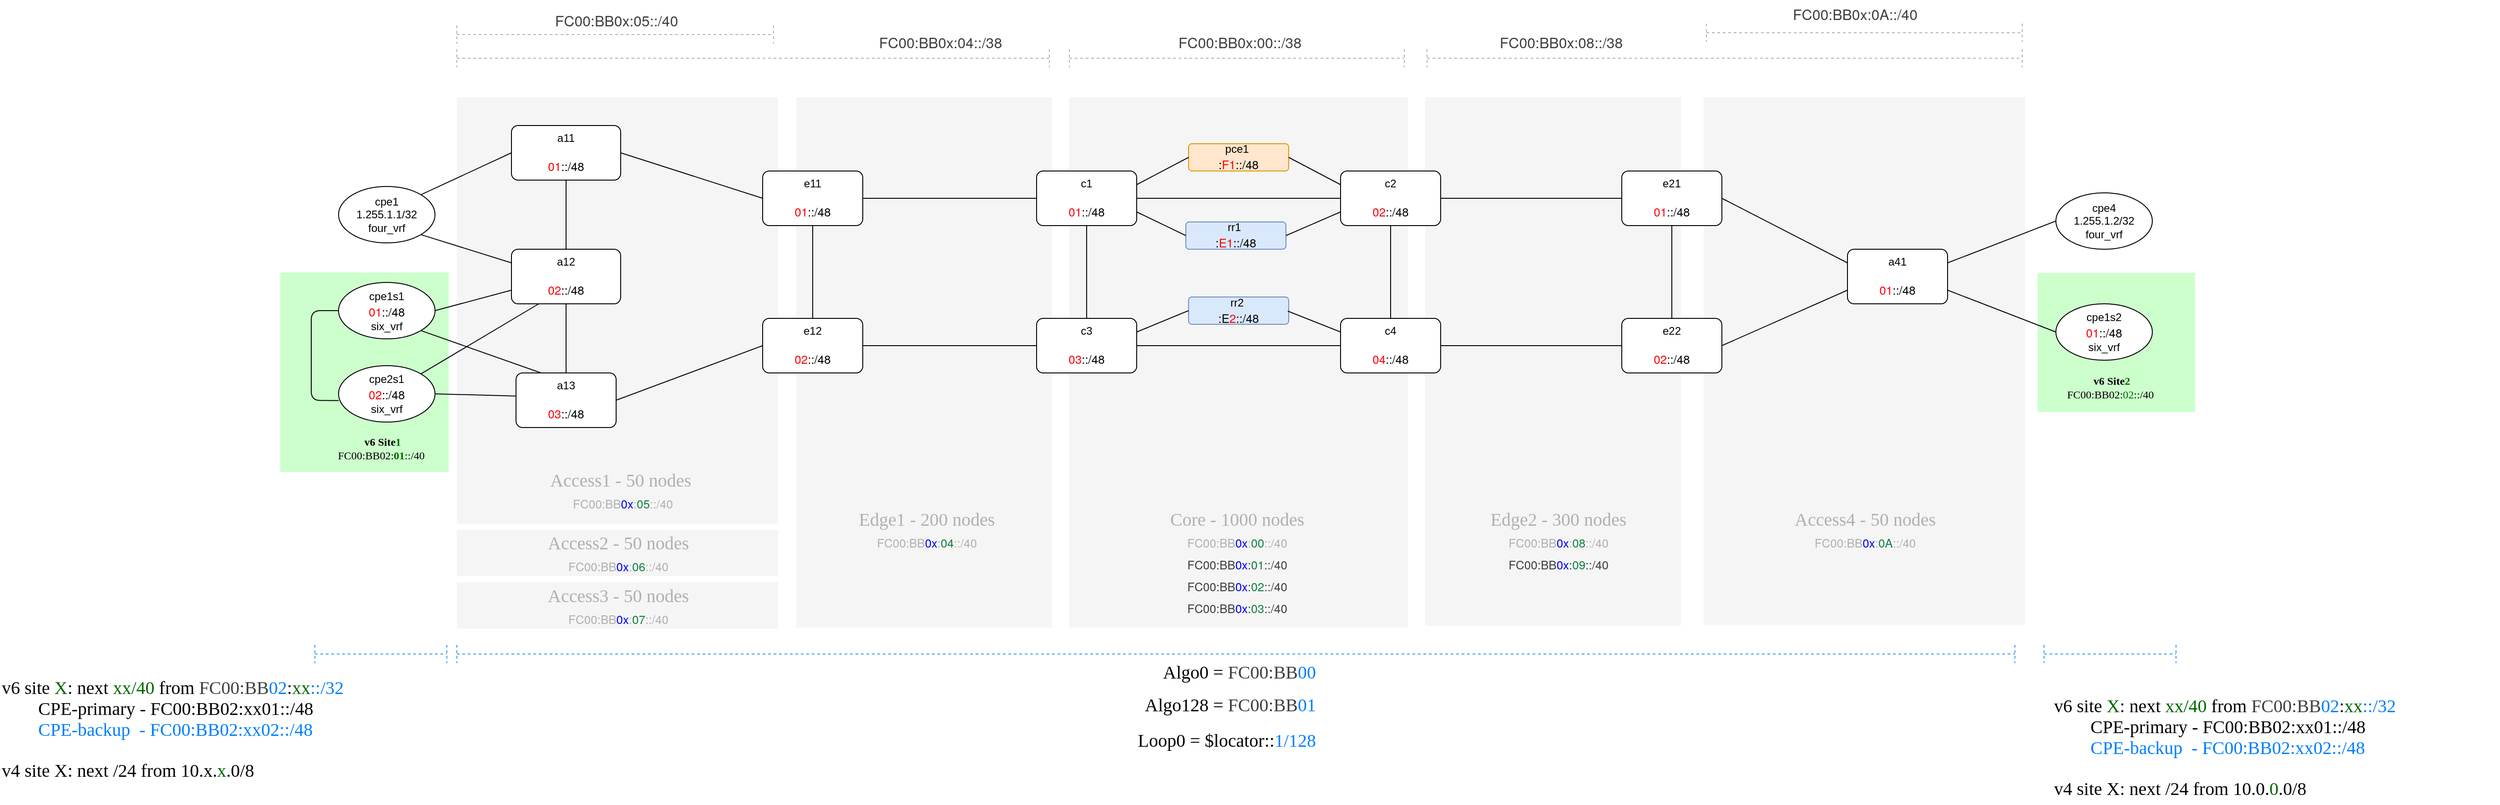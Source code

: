 <mxfile compressed="false">
    <diagram id="Topology" name="Topology">
        <mxGraphModel dx="2458" dy="1118" grid="0" gridSize="10" guides="1" tooltips="1" connect="1" arrows="1" fold="1" page="0" pageScale="1" pageWidth="827" pageHeight="1169" math="0" shadow="0">
            <root>
                <mxCell id="0"/>
                <mxCell id="1" parent="0"/>
                <mxCell id="128" value="" style="rounded=0;whiteSpace=wrap;html=1;fillColor=#CCFFCC;fontColor=#333333;strokeColor=none;fontStyle=0" vertex="1" parent="1">
                    <mxGeometry x="-667" y="198.5" width="185" height="219.5" as="geometry"/>
                </mxCell>
                <mxCell id="127" value="" style="rounded=0;whiteSpace=wrap;html=1;fillColor=#CCFFCC;fontColor=#333333;strokeColor=none;fontStyle=0" vertex="1" parent="1">
                    <mxGeometry x="1264" y="199" width="173" height="153" as="geometry"/>
                </mxCell>
                <mxCell id="46" value="" style="rounded=0;whiteSpace=wrap;html=1;fillColor=#f5f5f5;fontColor=#333333;strokeColor=none;fontStyle=0" parent="1" vertex="1">
                    <mxGeometry x="897" y="6" width="353" height="580" as="geometry"/>
                </mxCell>
                <mxCell id="47" value="Access4 - 50 nodes&lt;div&gt;&lt;span style=&quot;font-variant-numeric: normal; font-variant-east-asian: normal; font-variant-alternates: normal; font-size-adjust: none; font-kerning: auto; font-optical-sizing: auto; font-feature-settings: normal; font-variation-settings: normal; font-variant-position: normal; font-variant-emoji: normal; font-stretch: normal; font-size: 13px; line-height: normal; font-family: &amp;quot;Helvetica Neue&amp;quot;; text-align: start; text-wrap-mode: wrap;&quot; class=&quot;s1&quot;&gt;FC00:BB&lt;/span&gt;&lt;span style=&quot;font-variant-numeric: normal; font-variant-east-asian: normal; font-variant-alternates: normal; font-size-adjust: none; font-kerning: auto; font-optical-sizing: auto; font-feature-settings: normal; font-variation-settings: normal; font-variant-position: normal; font-variant-emoji: normal; font-stretch: normal; font-size: 13px; line-height: normal; font-family: &amp;quot;Helvetica Neue&amp;quot;; text-align: start; text-wrap-mode: wrap; color: rgb(0, 0, 255);&quot; class=&quot;s2&quot;&gt;0x&lt;/span&gt;&lt;span style=&quot;font-variant-numeric: normal; font-variant-east-asian: normal; font-variant-alternates: normal; font-size-adjust: none; font-kerning: auto; font-optical-sizing: auto; font-feature-settings: normal; font-variation-settings: normal; font-variant-position: normal; font-variant-emoji: normal; font-stretch: normal; font-size: 13px; line-height: normal; font-family: &amp;quot;Helvetica Neue&amp;quot;; text-align: start; text-wrap-mode: wrap;&quot; class=&quot;s1&quot;&gt;:&lt;/span&gt;&lt;span style=&quot;font-variant-numeric: normal; font-variant-east-asian: normal; font-variant-alternates: normal; font-size-adjust: none; font-kerning: auto; font-optical-sizing: auto; font-feature-settings: normal; font-variation-settings: normal; font-variant-position: normal; font-variant-emoji: normal; font-stretch: normal; font-size: 13px; line-height: normal; font-family: &amp;quot;Helvetica Neue&amp;quot;; text-align: start; text-wrap-mode: wrap; color: rgb(17, 128, 64);&quot; class=&quot;s3&quot;&gt;0A&lt;/span&gt;&lt;span style=&quot;font-variant-numeric: normal; font-variant-east-asian: normal; font-variant-alternates: normal; font-size-adjust: none; font-kerning: auto; font-optical-sizing: auto; font-feature-settings: normal; font-variation-settings: normal; font-variant-position: normal; font-variant-emoji: normal; font-stretch: normal; font-size: 13px; line-height: normal; font-family: &amp;quot;Helvetica Neue&amp;quot;; text-align: start; text-wrap-mode: wrap;&quot; class=&quot;s1&quot;&gt;::/&lt;span&gt;40&lt;/span&gt;&lt;/span&gt;&lt;/div&gt;" style="text;html=1;align=center;verticalAlign=middle;resizable=0;points=[];autosize=1;strokeColor=none;fillColor=none;fontFamily=Verdana;fontSize=20;fontStyle=0;fontColor=#B0B0B0;" parent="1" vertex="1">
                    <mxGeometry x="967" y="451" width="213" height="60" as="geometry"/>
                </mxCell>
                <mxCell id="44" value="" style="rounded=0;whiteSpace=wrap;html=1;fillColor=#f5f5f5;fontColor=#333333;strokeColor=none;fontStyle=0" parent="1" vertex="1">
                    <mxGeometry x="591" y="6" width="281" height="581" as="geometry"/>
                </mxCell>
                <mxCell id="45" value="Edge2 - 300 nodes&lt;div&gt;&lt;span style=&quot;font-variant-numeric: normal; font-variant-east-asian: normal; font-variant-alternates: normal; font-size-adjust: none; font-kerning: auto; font-optical-sizing: auto; font-feature-settings: normal; font-variation-settings: normal; font-variant-position: normal; font-variant-emoji: normal; font-stretch: normal; font-size: 13px; line-height: normal; font-family: &amp;quot;Helvetica Neue&amp;quot;; text-align: start; text-wrap-mode: wrap;&quot; class=&quot;s1&quot;&gt;FC00:BB&lt;/span&gt;&lt;span style=&quot;font-variant-numeric: normal; font-variant-east-asian: normal; font-variant-alternates: normal; font-size-adjust: none; font-kerning: auto; font-optical-sizing: auto; font-feature-settings: normal; font-variation-settings: normal; font-variant-position: normal; font-variant-emoji: normal; font-stretch: normal; font-size: 13px; line-height: normal; font-family: &amp;quot;Helvetica Neue&amp;quot;; text-align: start; text-wrap-mode: wrap; color: rgb(0, 0, 255);&quot; class=&quot;s2&quot;&gt;0x&lt;/span&gt;&lt;span style=&quot;font-variant-numeric: normal; font-variant-east-asian: normal; font-variant-alternates: normal; font-size-adjust: none; font-kerning: auto; font-optical-sizing: auto; font-feature-settings: normal; font-variation-settings: normal; font-variant-position: normal; font-variant-emoji: normal; font-stretch: normal; font-size: 13px; line-height: normal; font-family: &amp;quot;Helvetica Neue&amp;quot;; text-align: start; text-wrap-mode: wrap;&quot; class=&quot;s1&quot;&gt;:&lt;/span&gt;&lt;span style=&quot;font-variant-numeric: normal; font-variant-east-asian: normal; font-variant-alternates: normal; font-size-adjust: none; font-kerning: auto; font-optical-sizing: auto; font-feature-settings: normal; font-variation-settings: normal; font-variant-position: normal; font-variant-emoji: normal; font-stretch: normal; font-size: 13px; line-height: normal; font-family: &amp;quot;Helvetica Neue&amp;quot;; text-align: start; text-wrap-mode: wrap; color: rgb(17, 128, 64);&quot; class=&quot;s3&quot;&gt;08&lt;/span&gt;&lt;span style=&quot;font-variant-numeric: normal; font-variant-east-asian: normal; font-variant-alternates: normal; font-size-adjust: none; font-kerning: auto; font-optical-sizing: auto; font-feature-settings: normal; font-variation-settings: normal; font-variant-position: normal; font-variant-emoji: normal; font-stretch: normal; font-size: 13px; line-height: normal; font-family: &amp;quot;Helvetica Neue&amp;quot;; text-align: start; text-wrap-mode: wrap;&quot; class=&quot;s1&quot;&gt;::/&lt;span&gt;40&lt;/span&gt;&lt;/span&gt;&lt;/div&gt;&lt;div&gt;&lt;span style=&quot;font-variant-numeric: normal; font-variant-east-asian: normal; font-variant-alternates: normal; font-size-adjust: none; font-kerning: auto; font-optical-sizing: auto; font-feature-settings: normal; font-variation-settings: normal; font-variant-position: normal; font-variant-emoji: normal; font-stretch: normal; font-size: 13px; line-height: normal; font-family: &amp;quot;Helvetica Neue&amp;quot;; text-align: start; text-wrap-mode: wrap;&quot; class=&quot;s1&quot;&gt;&lt;span style=&quot;color: rgb(63, 63, 63); font-variant-numeric: normal; font-variant-east-asian: normal; font-variant-alternates: normal; font-size-adjust: none; font-kerning: auto; font-optical-sizing: auto; font-feature-settings: normal; font-variation-settings: normal; font-variant-position: normal; font-variant-emoji: normal; font-stretch: normal; line-height: normal;&quot; class=&quot;s1&quot;&gt;FC00:BB&lt;/span&gt;&lt;span style=&quot;color: rgb(63, 63, 63); font-variant-numeric: normal; font-variant-east-asian: normal; font-variant-alternates: normal; font-size-adjust: none; font-kerning: auto; font-optical-sizing: auto; font-feature-settings: normal; font-variation-settings: normal; font-variant-position: normal; font-variant-emoji: normal; font-stretch: normal; line-height: normal;&quot; class=&quot;s1&quot;&gt;&lt;span style=&quot;color: rgb(0, 0, 255);&quot;&gt;0x&lt;/span&gt;:&lt;/span&gt;&lt;span style=&quot;color: rgb(63, 63, 63); font-variant-numeric: normal; font-variant-east-asian: normal; font-variant-alternates: normal; font-size-adjust: none; font-kerning: auto; font-optical-sizing: auto; font-feature-settings: normal; font-variation-settings: normal; font-variant-position: normal; font-variant-emoji: normal; font-stretch: normal; line-height: normal;&quot; class=&quot;s1&quot;&gt;&lt;span style=&quot;color: rgb(17, 128, 64);&quot;&gt;09&lt;/span&gt;::/40&lt;/span&gt;&lt;span&gt;&lt;/span&gt;&lt;/span&gt;&lt;/div&gt;" style="text;html=1;align=center;verticalAlign=middle;resizable=0;points=[];autosize=1;strokeColor=none;fillColor=none;fontFamily=Verdana;fontSize=20;fontStyle=0;fontColor=#B0B0B0;" parent="1" vertex="1">
                    <mxGeometry x="633" y="451" width="208" height="84" as="geometry"/>
                </mxCell>
                <mxCell id="38" value="" style="rounded=0;whiteSpace=wrap;html=1;fillColor=#f5f5f5;fontColor=#333333;strokeColor=none;fontStyle=0" parent="1" vertex="1">
                    <mxGeometry x="200" y="6" width="372" height="583" as="geometry"/>
                </mxCell>
                <mxCell id="31" value="" style="rounded=0;whiteSpace=wrap;html=1;fillColor=#f5f5f5;fontColor=#333333;strokeColor=none;fontStyle=0" parent="1" vertex="1">
                    <mxGeometry x="-100" y="6" width="281" height="583" as="geometry"/>
                </mxCell>
                <mxCell id="20" value="" style="rounded=0;whiteSpace=wrap;html=1;fillColor=#f5f5f5;fontColor=#333333;strokeColor=none;fontStyle=0" parent="1" vertex="1">
                    <mxGeometry x="-473" y="6" width="353" height="469" as="geometry"/>
                </mxCell>
                <mxCell id="2" value="c1&lt;div&gt;&amp;nbsp;&lt;div&gt;&lt;p style=&quot;margin: 0px; font-variant-numeric: normal; font-variant-east-asian: normal; font-variant-alternates: normal; font-size-adjust: none; font-kerning: auto; font-optical-sizing: auto; font-feature-settings: normal; font-variation-settings: normal; font-variant-position: normal; font-variant-emoji: normal; font-stretch: normal; font-size: 9px; line-height: normal; font-family: Menlo; color: rgb(0, 0, 0); text-align: start;&quot; class=&quot;p1&quot;&gt;&lt;span style=&quot;font-variant-numeric: normal; font-variant-east-asian: normal; font-variant-alternates: normal; font-size-adjust: none; font-kerning: auto; font-optical-sizing: auto; font-feature-settings: normal; font-variation-settings: normal; font-variant-position: normal; font-variant-emoji: normal; font-stretch: normal; font-size: 13px; line-height: normal; font-family: &amp;quot;Helvetica Neue&amp;quot;;&quot; class=&quot;s1&quot;&gt;&lt;/span&gt;&lt;span style=&quot;font-variant-numeric: normal; font-variant-east-asian: normal; font-variant-alternates: normal; font-size-adjust: none; font-kerning: auto; font-optical-sizing: auto; font-feature-settings: normal; font-variation-settings: normal; font-variant-position: normal; font-variant-emoji: normal; font-stretch: normal; font-size: 13px; line-height: normal; font-family: &amp;quot;Helvetica Neue&amp;quot;; color: rgb(0, 0, 255);&quot; class=&quot;s2&quot;&gt;&lt;/span&gt;&lt;span style=&quot;font-variant-numeric: normal; font-variant-east-asian: normal; font-variant-alternates: normal; font-size-adjust: none; font-kerning: auto; font-optical-sizing: auto; font-feature-settings: normal; font-variation-settings: normal; font-variant-position: normal; font-variant-emoji: normal; font-stretch: normal; font-size: 13px; line-height: normal; font-family: &amp;quot;Helvetica Neue&amp;quot;;&quot; class=&quot;s1&quot;&gt;&lt;/span&gt;&lt;span style=&quot;font-variant-numeric: normal; font-variant-east-asian: normal; font-variant-alternates: normal; font-size-adjust: none; font-kerning: auto; font-optical-sizing: auto; font-feature-settings: normal; font-variation-settings: normal; font-variant-position: normal; font-variant-emoji: normal; font-stretch: normal; font-size: 13px; line-height: normal; font-family: &amp;quot;Helvetica Neue&amp;quot;; color: rgb(17, 128, 64);&quot; class=&quot;s3&quot;&gt;&lt;/span&gt;&lt;span style=&quot;font-variant-numeric: normal; font-variant-east-asian: normal; font-variant-alternates: normal; font-size-adjust: none; font-kerning: auto; font-optical-sizing: auto; font-feature-settings: normal; font-variation-settings: normal; font-variant-position: normal; font-variant-emoji: normal; font-stretch: normal; font-size: 13px; line-height: normal; font-family: &amp;quot;Helvetica Neue&amp;quot;; color: rgb(251, 2, 7);&quot; class=&quot;s4&quot;&gt;01&lt;/span&gt;&lt;span style=&quot;font-variant-numeric: normal; font-variant-east-asian: normal; font-variant-alternates: normal; font-size-adjust: none; font-kerning: auto; font-optical-sizing: auto; font-feature-settings: normal; font-variation-settings: normal; font-variant-position: normal; font-variant-emoji: normal; font-stretch: normal; font-size: 13px; line-height: normal; font-family: &amp;quot;Helvetica Neue&amp;quot;;&quot; class=&quot;s1&quot;&gt;::/&lt;span&gt;48&lt;/span&gt;&lt;span&gt;&lt;/span&gt;&lt;/span&gt;&lt;/p&gt;&lt;/div&gt;&lt;/div&gt;" style="rounded=1;whiteSpace=wrap;html=1;fontSize=12;arcSize=12;fontStyle=0" parent="1" vertex="1">
                    <mxGeometry x="164" y="87" width="110" height="60" as="geometry"/>
                </mxCell>
                <mxCell id="3" value="c3&lt;div&gt;&amp;nbsp;&lt;div&gt;&lt;p style=&quot;margin: 0px; font-variant-numeric: normal; font-variant-east-asian: normal; font-variant-alternates: normal; font-size-adjust: none; font-kerning: auto; font-optical-sizing: auto; font-feature-settings: normal; font-variation-settings: normal; font-variant-position: normal; font-variant-emoji: normal; font-stretch: normal; font-size: 9px; line-height: normal; font-family: Menlo; color: rgb(0, 0, 0); text-align: start;&quot; class=&quot;p1&quot;&gt;&lt;span style=&quot;font-variant-numeric: normal; font-variant-east-asian: normal; font-variant-alternates: normal; font-size-adjust: none; font-kerning: auto; font-optical-sizing: auto; font-feature-settings: normal; font-variation-settings: normal; font-variant-position: normal; font-variant-emoji: normal; font-stretch: normal; font-size: 13px; line-height: normal; font-family: &amp;quot;Helvetica Neue&amp;quot;;&quot; class=&quot;s1&quot;&gt;&lt;/span&gt;&lt;span style=&quot;font-variant-numeric: normal; font-variant-east-asian: normal; font-variant-alternates: normal; font-size-adjust: none; font-kerning: auto; font-optical-sizing: auto; font-feature-settings: normal; font-variation-settings: normal; font-variant-position: normal; font-variant-emoji: normal; font-stretch: normal; font-size: 13px; line-height: normal; font-family: &amp;quot;Helvetica Neue&amp;quot;; color: rgb(0, 0, 255);&quot; class=&quot;s2&quot;&gt;&lt;/span&gt;&lt;span style=&quot;font-variant-numeric: normal; font-variant-east-asian: normal; font-variant-alternates: normal; font-size-adjust: none; font-kerning: auto; font-optical-sizing: auto; font-feature-settings: normal; font-variation-settings: normal; font-variant-position: normal; font-variant-emoji: normal; font-stretch: normal; font-size: 13px; line-height: normal; font-family: &amp;quot;Helvetica Neue&amp;quot;;&quot; class=&quot;s1&quot;&gt;&lt;/span&gt;&lt;span style=&quot;font-variant-numeric: normal; font-variant-east-asian: normal; font-variant-alternates: normal; font-size-adjust: none; font-kerning: auto; font-optical-sizing: auto; font-feature-settings: normal; font-variation-settings: normal; font-variant-position: normal; font-variant-emoji: normal; font-stretch: normal; font-size: 13px; line-height: normal; font-family: &amp;quot;Helvetica Neue&amp;quot;; color: rgb(17, 128, 64);&quot; class=&quot;s3&quot;&gt;&lt;/span&gt;&lt;span style=&quot;font-variant-numeric: normal; font-variant-east-asian: normal; font-variant-alternates: normal; font-size-adjust: none; font-kerning: auto; font-optical-sizing: auto; font-feature-settings: normal; font-variation-settings: normal; font-variant-position: normal; font-variant-emoji: normal; font-stretch: normal; font-size: 13px; line-height: normal; font-family: &amp;quot;Helvetica Neue&amp;quot;; color: rgb(251, 2, 7);&quot; class=&quot;s4&quot;&gt;03&lt;/span&gt;&lt;span style=&quot;font-variant-numeric: normal; font-variant-east-asian: normal; font-variant-alternates: normal; font-size-adjust: none; font-kerning: auto; font-optical-sizing: auto; font-feature-settings: normal; font-variation-settings: normal; font-variant-position: normal; font-variant-emoji: normal; font-stretch: normal; font-size: 13px; line-height: normal; font-family: &amp;quot;Helvetica Neue&amp;quot;;&quot; class=&quot;s1&quot;&gt;::/&lt;span&gt;48&lt;/span&gt;&lt;span&gt;&lt;/span&gt;&lt;/span&gt;&lt;/p&gt;&lt;/div&gt;&lt;/div&gt;" style="rounded=1;whiteSpace=wrap;html=1;fontSize=12;arcSize=12;fontStyle=0" parent="1" vertex="1">
                    <mxGeometry x="164" y="249" width="110" height="60" as="geometry"/>
                </mxCell>
                <mxCell id="4" value="e21&lt;div&gt;&amp;nbsp;&lt;div&gt;&lt;p style=&quot;margin: 0px; font-variant-numeric: normal; font-variant-east-asian: normal; font-variant-alternates: normal; font-size-adjust: none; font-kerning: auto; font-optical-sizing: auto; font-feature-settings: normal; font-variation-settings: normal; font-variant-position: normal; font-variant-emoji: normal; font-stretch: normal; font-size: 9px; line-height: normal; font-family: Menlo; color: rgb(0, 0, 0); text-align: start;&quot; class=&quot;p1&quot;&gt;&lt;span style=&quot;font-variant-numeric: normal; font-variant-east-asian: normal; font-variant-alternates: normal; font-size-adjust: none; font-kerning: auto; font-optical-sizing: auto; font-feature-settings: normal; font-variation-settings: normal; font-variant-position: normal; font-variant-emoji: normal; font-stretch: normal; font-size: 13px; line-height: normal; font-family: &amp;quot;Helvetica Neue&amp;quot;;&quot; class=&quot;s1&quot;&gt;&lt;/span&gt;&lt;span style=&quot;font-variant-numeric: normal; font-variant-east-asian: normal; font-variant-alternates: normal; font-size-adjust: none; font-kerning: auto; font-optical-sizing: auto; font-feature-settings: normal; font-variation-settings: normal; font-variant-position: normal; font-variant-emoji: normal; font-stretch: normal; font-size: 13px; line-height: normal; font-family: &amp;quot;Helvetica Neue&amp;quot;; color: rgb(0, 0, 255);&quot; class=&quot;s2&quot;&gt;&lt;/span&gt;&lt;span style=&quot;font-variant-numeric: normal; font-variant-east-asian: normal; font-variant-alternates: normal; font-size-adjust: none; font-kerning: auto; font-optical-sizing: auto; font-feature-settings: normal; font-variation-settings: normal; font-variant-position: normal; font-variant-emoji: normal; font-stretch: normal; font-size: 13px; line-height: normal; font-family: &amp;quot;Helvetica Neue&amp;quot;;&quot; class=&quot;s1&quot;&gt;&lt;/span&gt;&lt;span style=&quot;font-variant-numeric: normal; font-variant-east-asian: normal; font-variant-alternates: normal; font-size-adjust: none; font-kerning: auto; font-optical-sizing: auto; font-feature-settings: normal; font-variation-settings: normal; font-variant-position: normal; font-variant-emoji: normal; font-stretch: normal; font-size: 13px; line-height: normal; font-family: &amp;quot;Helvetica Neue&amp;quot;; color: rgb(17, 128, 64);&quot; class=&quot;s3&quot;&gt;&lt;/span&gt;&lt;span style=&quot;font-variant-numeric: normal; font-variant-east-asian: normal; font-variant-alternates: normal; font-size-adjust: none; font-kerning: auto; font-optical-sizing: auto; font-feature-settings: normal; font-variation-settings: normal; font-variant-position: normal; font-variant-emoji: normal; font-stretch: normal; font-size: 13px; line-height: normal; font-family: &amp;quot;Helvetica Neue&amp;quot;; color: rgb(251, 2, 7);&quot; class=&quot;s4&quot;&gt;01&lt;/span&gt;&lt;span style=&quot;font-variant-numeric: normal; font-variant-east-asian: normal; font-variant-alternates: normal; font-size-adjust: none; font-kerning: auto; font-optical-sizing: auto; font-feature-settings: normal; font-variation-settings: normal; font-variant-position: normal; font-variant-emoji: normal; font-stretch: normal; font-size: 13px; line-height: normal; font-family: &amp;quot;Helvetica Neue&amp;quot;;&quot; class=&quot;s1&quot;&gt;::/&lt;span&gt;48&lt;/span&gt;&lt;span&gt;&lt;/span&gt;&lt;/span&gt;&lt;/p&gt;&lt;/div&gt;&lt;/div&gt;" style="rounded=1;whiteSpace=wrap;html=1;fontSize=12;arcSize=12;fontStyle=0" parent="1" vertex="1">
                    <mxGeometry x="807" y="87" width="110" height="60" as="geometry"/>
                </mxCell>
                <mxCell id="5" value="e22&lt;div&gt;&amp;nbsp;&lt;div&gt;&lt;p style=&quot;margin: 0px; font-variant-numeric: normal; font-variant-east-asian: normal; font-variant-alternates: normal; font-size-adjust: none; font-kerning: auto; font-optical-sizing: auto; font-feature-settings: normal; font-variation-settings: normal; font-variant-position: normal; font-variant-emoji: normal; font-stretch: normal; font-size: 9px; line-height: normal; font-family: Menlo; color: rgb(0, 0, 0); text-align: start;&quot; class=&quot;p1&quot;&gt;&lt;span style=&quot;font-variant-numeric: normal; font-variant-east-asian: normal; font-variant-alternates: normal; font-size-adjust: none; font-kerning: auto; font-optical-sizing: auto; font-feature-settings: normal; font-variation-settings: normal; font-variant-position: normal; font-variant-emoji: normal; font-stretch: normal; font-size: 13px; line-height: normal; font-family: &amp;quot;Helvetica Neue&amp;quot;;&quot; class=&quot;s1&quot;&gt;&lt;/span&gt;&lt;span style=&quot;font-variant-numeric: normal; font-variant-east-asian: normal; font-variant-alternates: normal; font-size-adjust: none; font-kerning: auto; font-optical-sizing: auto; font-feature-settings: normal; font-variation-settings: normal; font-variant-position: normal; font-variant-emoji: normal; font-stretch: normal; font-size: 13px; line-height: normal; font-family: &amp;quot;Helvetica Neue&amp;quot;; color: rgb(0, 0, 255);&quot; class=&quot;s2&quot;&gt;&lt;/span&gt;&lt;span style=&quot;font-variant-numeric: normal; font-variant-east-asian: normal; font-variant-alternates: normal; font-size-adjust: none; font-kerning: auto; font-optical-sizing: auto; font-feature-settings: normal; font-variation-settings: normal; font-variant-position: normal; font-variant-emoji: normal; font-stretch: normal; font-size: 13px; line-height: normal; font-family: &amp;quot;Helvetica Neue&amp;quot;;&quot; class=&quot;s1&quot;&gt;&lt;/span&gt;&lt;span style=&quot;font-variant-numeric: normal; font-variant-east-asian: normal; font-variant-alternates: normal; font-size-adjust: none; font-kerning: auto; font-optical-sizing: auto; font-feature-settings: normal; font-variation-settings: normal; font-variant-position: normal; font-variant-emoji: normal; font-stretch: normal; font-size: 13px; line-height: normal; font-family: &amp;quot;Helvetica Neue&amp;quot;; color: rgb(17, 128, 64);&quot; class=&quot;s3&quot;&gt;&lt;/span&gt;&lt;span style=&quot;font-variant-numeric: normal; font-variant-east-asian: normal; font-variant-alternates: normal; font-size-adjust: none; font-kerning: auto; font-optical-sizing: auto; font-feature-settings: normal; font-variation-settings: normal; font-variant-position: normal; font-variant-emoji: normal; font-stretch: normal; font-size: 13px; line-height: normal; font-family: &amp;quot;Helvetica Neue&amp;quot;; color: rgb(251, 2, 7);&quot; class=&quot;s4&quot;&gt;02&lt;/span&gt;&lt;span style=&quot;font-variant-numeric: normal; font-variant-east-asian: normal; font-variant-alternates: normal; font-size-adjust: none; font-kerning: auto; font-optical-sizing: auto; font-feature-settings: normal; font-variation-settings: normal; font-variant-position: normal; font-variant-emoji: normal; font-stretch: normal; font-size: 13px; line-height: normal; font-family: &amp;quot;Helvetica Neue&amp;quot;;&quot; class=&quot;s1&quot;&gt;::/&lt;span&gt;48&lt;/span&gt;&lt;span&gt;&lt;/span&gt;&lt;/span&gt;&lt;/p&gt;&lt;/div&gt;&lt;/div&gt;" style="rounded=1;whiteSpace=wrap;html=1;fontSize=12;arcSize=12;fontStyle=0" parent="1" vertex="1">
                    <mxGeometry x="807" y="249" width="110" height="60" as="geometry"/>
                </mxCell>
                <mxCell id="6" value="e12&lt;div&gt;&amp;nbsp;&lt;div&gt;&lt;p style=&quot;margin: 0px; font-variant-numeric: normal; font-variant-east-asian: normal; font-variant-alternates: normal; font-size-adjust: none; font-kerning: auto; font-optical-sizing: auto; font-feature-settings: normal; font-variation-settings: normal; font-variant-position: normal; font-variant-emoji: normal; font-stretch: normal; font-size: 9px; line-height: normal; font-family: Menlo; color: rgb(0, 0, 0); text-align: start;&quot; class=&quot;p1&quot;&gt;&lt;span style=&quot;font-variant-numeric: normal; font-variant-east-asian: normal; font-variant-alternates: normal; font-size-adjust: none; font-kerning: auto; font-optical-sizing: auto; font-feature-settings: normal; font-variation-settings: normal; font-variant-position: normal; font-variant-emoji: normal; font-stretch: normal; font-size: 13px; line-height: normal; font-family: &amp;quot;Helvetica Neue&amp;quot;;&quot; class=&quot;s1&quot;&gt;&lt;/span&gt;&lt;span style=&quot;font-variant-numeric: normal; font-variant-east-asian: normal; font-variant-alternates: normal; font-size-adjust: none; font-kerning: auto; font-optical-sizing: auto; font-feature-settings: normal; font-variation-settings: normal; font-variant-position: normal; font-variant-emoji: normal; font-stretch: normal; font-size: 13px; line-height: normal; font-family: &amp;quot;Helvetica Neue&amp;quot;; color: rgb(0, 0, 255);&quot; class=&quot;s2&quot;&gt;&lt;/span&gt;&lt;span style=&quot;font-variant-numeric: normal; font-variant-east-asian: normal; font-variant-alternates: normal; font-size-adjust: none; font-kerning: auto; font-optical-sizing: auto; font-feature-settings: normal; font-variation-settings: normal; font-variant-position: normal; font-variant-emoji: normal; font-stretch: normal; font-size: 13px; line-height: normal; font-family: &amp;quot;Helvetica Neue&amp;quot;;&quot; class=&quot;s1&quot;&gt;&lt;/span&gt;&lt;span style=&quot;font-variant-numeric: normal; font-variant-east-asian: normal; font-variant-alternates: normal; font-size-adjust: none; font-kerning: auto; font-optical-sizing: auto; font-feature-settings: normal; font-variation-settings: normal; font-variant-position: normal; font-variant-emoji: normal; font-stretch: normal; font-size: 13px; line-height: normal; font-family: &amp;quot;Helvetica Neue&amp;quot;; color: rgb(17, 128, 64);&quot; class=&quot;s3&quot;&gt;&lt;/span&gt;&lt;span style=&quot;font-variant-numeric: normal; font-variant-east-asian: normal; font-variant-alternates: normal; font-size-adjust: none; font-kerning: auto; font-optical-sizing: auto; font-feature-settings: normal; font-variation-settings: normal; font-variant-position: normal; font-variant-emoji: normal; font-stretch: normal; font-size: 13px; line-height: normal; font-family: &amp;quot;Helvetica Neue&amp;quot;; color: rgb(251, 2, 7);&quot; class=&quot;s4&quot;&gt;02&lt;/span&gt;&lt;span style=&quot;font-variant-numeric: normal; font-variant-east-asian: normal; font-variant-alternates: normal; font-size-adjust: none; font-kerning: auto; font-optical-sizing: auto; font-feature-settings: normal; font-variation-settings: normal; font-variant-position: normal; font-variant-emoji: normal; font-stretch: normal; font-size: 13px; line-height: normal; font-family: &amp;quot;Helvetica Neue&amp;quot;;&quot; class=&quot;s1&quot;&gt;::/&lt;span&gt;48&lt;/span&gt;&lt;span&gt;&lt;/span&gt;&lt;/span&gt;&lt;/p&gt;&lt;/div&gt;&lt;/div&gt;" style="rounded=1;whiteSpace=wrap;html=1;fontSize=12;arcSize=12;fontStyle=0" parent="1" vertex="1">
                    <mxGeometry x="-137" y="249" width="110" height="60" as="geometry"/>
                </mxCell>
                <mxCell id="28" style="edgeStyle=none;html=1;exitX=1;exitY=0.5;exitDx=0;exitDy=0;entryX=0;entryY=0.5;entryDx=0;entryDy=0;elbow=vertical;endArrow=none;endFill=0;fontStyle=0" parent="1" source="7" target="2" edge="1">
                    <mxGeometry relative="1" as="geometry"/>
                </mxCell>
                <mxCell id="7" value="e11&lt;div&gt;&amp;nbsp;&lt;div&gt;&lt;p style=&quot;margin: 0px; font-variant-numeric: normal; font-variant-east-asian: normal; font-variant-alternates: normal; font-size-adjust: none; font-kerning: auto; font-optical-sizing: auto; font-feature-settings: normal; font-variation-settings: normal; font-variant-position: normal; font-variant-emoji: normal; font-stretch: normal; font-size: 9px; line-height: normal; font-family: Menlo; color: rgb(0, 0, 0); text-align: start;&quot; class=&quot;p1&quot;&gt;&lt;span style=&quot;font-variant-numeric: normal; font-variant-east-asian: normal; font-variant-alternates: normal; font-size-adjust: none; font-kerning: auto; font-optical-sizing: auto; font-feature-settings: normal; font-variation-settings: normal; font-variant-position: normal; font-variant-emoji: normal; font-stretch: normal; font-size: 13px; line-height: normal; font-family: &amp;quot;Helvetica Neue&amp;quot;;&quot; class=&quot;s1&quot;&gt;&lt;/span&gt;&lt;span style=&quot;font-variant-numeric: normal; font-variant-east-asian: normal; font-variant-alternates: normal; font-size-adjust: none; font-kerning: auto; font-optical-sizing: auto; font-feature-settings: normal; font-variation-settings: normal; font-variant-position: normal; font-variant-emoji: normal; font-stretch: normal; font-size: 13px; line-height: normal; font-family: &amp;quot;Helvetica Neue&amp;quot;; color: rgb(0, 0, 255);&quot; class=&quot;s2&quot;&gt;&lt;/span&gt;&lt;span style=&quot;font-variant-numeric: normal; font-variant-east-asian: normal; font-variant-alternates: normal; font-size-adjust: none; font-kerning: auto; font-optical-sizing: auto; font-feature-settings: normal; font-variation-settings: normal; font-variant-position: normal; font-variant-emoji: normal; font-stretch: normal; font-size: 13px; line-height: normal; font-family: &amp;quot;Helvetica Neue&amp;quot;;&quot; class=&quot;s1&quot;&gt;&lt;/span&gt;&lt;span style=&quot;font-variant-numeric: normal; font-variant-east-asian: normal; font-variant-alternates: normal; font-size-adjust: none; font-kerning: auto; font-optical-sizing: auto; font-feature-settings: normal; font-variation-settings: normal; font-variant-position: normal; font-variant-emoji: normal; font-stretch: normal; font-size: 13px; line-height: normal; font-family: &amp;quot;Helvetica Neue&amp;quot;; color: rgb(17, 128, 64);&quot; class=&quot;s3&quot;&gt;&lt;/span&gt;&lt;span style=&quot;font-variant-numeric: normal; font-variant-east-asian: normal; font-variant-alternates: normal; font-size-adjust: none; font-kerning: auto; font-optical-sizing: auto; font-feature-settings: normal; font-variation-settings: normal; font-variant-position: normal; font-variant-emoji: normal; font-stretch: normal; font-size: 13px; line-height: normal; font-family: &amp;quot;Helvetica Neue&amp;quot;; color: rgb(251, 2, 7);&quot; class=&quot;s4&quot;&gt;01&lt;/span&gt;&lt;span style=&quot;font-variant-numeric: normal; font-variant-east-asian: normal; font-variant-alternates: normal; font-size-adjust: none; font-kerning: auto; font-optical-sizing: auto; font-feature-settings: normal; font-variation-settings: normal; font-variant-position: normal; font-variant-emoji: normal; font-stretch: normal; font-size: 13px; line-height: normal; font-family: &amp;quot;Helvetica Neue&amp;quot;;&quot; class=&quot;s1&quot;&gt;::/&lt;span&gt;48&lt;/span&gt;&lt;span&gt;&lt;/span&gt;&lt;/span&gt;&lt;/p&gt;&lt;/div&gt;&lt;/div&gt;" style="rounded=1;whiteSpace=wrap;html=1;fontSize=12;arcSize=12;fontStyle=0" parent="1" vertex="1">
                    <mxGeometry x="-137" y="87" width="110" height="60" as="geometry"/>
                </mxCell>
                <mxCell id="18" style="edgeStyle=elbowEdgeStyle;elbow=vertical;html=1;exitX=0.5;exitY=1;exitDx=0;exitDy=0;entryX=0.5;entryY=0;entryDx=0;entryDy=0;endArrow=none;endFill=0;fontStyle=0" parent="1" source="8" target="10" edge="1">
                    <mxGeometry relative="1" as="geometry"/>
                </mxCell>
                <mxCell id="8" value="a12&lt;div&gt;&amp;nbsp;&lt;div&gt;&lt;p style=&quot;margin: 0px; font-variant-numeric: normal; font-variant-east-asian: normal; font-variant-alternates: normal; font-size-adjust: none; font-kerning: auto; font-optical-sizing: auto; font-feature-settings: normal; font-variation-settings: normal; font-variant-position: normal; font-variant-emoji: normal; font-stretch: normal; font-size: 9px; line-height: normal; font-family: Menlo; color: rgb(0, 0, 0); text-align: start;&quot; class=&quot;p1&quot;&gt;&lt;span style=&quot;font-variant-numeric: normal; font-variant-east-asian: normal; font-variant-alternates: normal; font-size-adjust: none; font-kerning: auto; font-optical-sizing: auto; font-feature-settings: normal; font-variation-settings: normal; font-variant-position: normal; font-variant-emoji: normal; font-stretch: normal; font-size: 13px; line-height: normal; font-family: &amp;quot;Helvetica Neue&amp;quot;;&quot; class=&quot;s1&quot;&gt;&lt;/span&gt;&lt;span style=&quot;font-variant-numeric: normal; font-variant-east-asian: normal; font-variant-alternates: normal; font-size-adjust: none; font-kerning: auto; font-optical-sizing: auto; font-feature-settings: normal; font-variation-settings: normal; font-variant-position: normal; font-variant-emoji: normal; font-stretch: normal; font-size: 13px; line-height: normal; font-family: &amp;quot;Helvetica Neue&amp;quot;; color: rgb(0, 0, 255);&quot; class=&quot;s2&quot;&gt;&lt;/span&gt;&lt;span style=&quot;font-variant-numeric: normal; font-variant-east-asian: normal; font-variant-alternates: normal; font-size-adjust: none; font-kerning: auto; font-optical-sizing: auto; font-feature-settings: normal; font-variation-settings: normal; font-variant-position: normal; font-variant-emoji: normal; font-stretch: normal; font-size: 13px; line-height: normal; font-family: &amp;quot;Helvetica Neue&amp;quot;;&quot; class=&quot;s1&quot;&gt;&lt;/span&gt;&lt;span style=&quot;font-variant-numeric: normal; font-variant-east-asian: normal; font-variant-alternates: normal; font-size-adjust: none; font-kerning: auto; font-optical-sizing: auto; font-feature-settings: normal; font-variation-settings: normal; font-variant-position: normal; font-variant-emoji: normal; font-stretch: normal; font-size: 13px; line-height: normal; font-family: &amp;quot;Helvetica Neue&amp;quot;; color: rgb(17, 128, 64);&quot; class=&quot;s3&quot;&gt;&lt;/span&gt;&lt;span style=&quot;font-variant-numeric: normal; font-variant-east-asian: normal; font-variant-alternates: normal; font-size-adjust: none; font-kerning: auto; font-optical-sizing: auto; font-feature-settings: normal; font-variation-settings: normal; font-variant-position: normal; font-variant-emoji: normal; font-stretch: normal; font-size: 13px; line-height: normal; font-family: &amp;quot;Helvetica Neue&amp;quot;; color: rgb(251, 2, 7);&quot; class=&quot;s4&quot;&gt;02&lt;/span&gt;&lt;span style=&quot;font-variant-numeric: normal; font-variant-east-asian: normal; font-variant-alternates: normal; font-size-adjust: none; font-kerning: auto; font-optical-sizing: auto; font-feature-settings: normal; font-variation-settings: normal; font-variant-position: normal; font-variant-emoji: normal; font-stretch: normal; font-size: 13px; line-height: normal; font-family: &amp;quot;Helvetica Neue&amp;quot;;&quot; class=&quot;s1&quot;&gt;::/&lt;span&gt;48&lt;/span&gt;&lt;span&gt;&lt;/span&gt;&lt;/span&gt;&lt;/p&gt;&lt;/div&gt;&lt;/div&gt;" style="rounded=1;whiteSpace=wrap;html=1;fontSize=12;arcSize=12;fontStyle=0;strokeColor=default;align=center;verticalAlign=middle;fontFamily=Helvetica;fontColor=default;fillColor=default;rotation=0;" parent="1" vertex="1">
                    <mxGeometry x="-413" y="173" width="120" height="60" as="geometry"/>
                </mxCell>
                <mxCell id="23" style="edgeStyle=none;html=1;exitX=1;exitY=0.5;exitDx=0;exitDy=0;entryX=0;entryY=0.5;entryDx=0;entryDy=0;elbow=vertical;endArrow=none;endFill=0;fontStyle=0" parent="1" source="9" target="7" edge="1">
                    <mxGeometry relative="1" as="geometry"/>
                </mxCell>
                <mxCell id="9" value="a11&lt;div&gt;&amp;nbsp;&lt;div&gt;&lt;p style=&quot;margin: 0px; font-variant-numeric: normal; font-variant-east-asian: normal; font-variant-alternates: normal; font-size-adjust: none; font-kerning: auto; font-optical-sizing: auto; font-feature-settings: normal; font-variation-settings: normal; font-variant-position: normal; font-variant-emoji: normal; font-stretch: normal; font-size: 9px; line-height: normal; font-family: Menlo; color: rgb(0, 0, 0); text-align: start;&quot; class=&quot;p1&quot;&gt;&lt;span style=&quot;font-variant-numeric: normal; font-variant-east-asian: normal; font-variant-alternates: normal; font-size-adjust: none; font-kerning: auto; font-optical-sizing: auto; font-feature-settings: normal; font-variation-settings: normal; font-variant-position: normal; font-variant-emoji: normal; font-stretch: normal; font-size: 13px; line-height: normal; font-family: &amp;quot;Helvetica Neue&amp;quot;;&quot; class=&quot;s1&quot;&gt;&lt;/span&gt;&lt;span style=&quot;font-variant-numeric: normal; font-variant-east-asian: normal; font-variant-alternates: normal; font-size-adjust: none; font-kerning: auto; font-optical-sizing: auto; font-feature-settings: normal; font-variation-settings: normal; font-variant-position: normal; font-variant-emoji: normal; font-stretch: normal; font-size: 13px; line-height: normal; font-family: &amp;quot;Helvetica Neue&amp;quot;; color: rgb(0, 0, 255);&quot; class=&quot;s2&quot;&gt;&lt;/span&gt;&lt;span style=&quot;font-variant-numeric: normal; font-variant-east-asian: normal; font-variant-alternates: normal; font-size-adjust: none; font-kerning: auto; font-optical-sizing: auto; font-feature-settings: normal; font-variation-settings: normal; font-variant-position: normal; font-variant-emoji: normal; font-stretch: normal; font-size: 13px; line-height: normal; font-family: &amp;quot;Helvetica Neue&amp;quot;;&quot; class=&quot;s1&quot;&gt;&lt;/span&gt;&lt;span style=&quot;font-variant-numeric: normal; font-variant-east-asian: normal; font-variant-alternates: normal; font-size-adjust: none; font-kerning: auto; font-optical-sizing: auto; font-feature-settings: normal; font-variation-settings: normal; font-variant-position: normal; font-variant-emoji: normal; font-stretch: normal; font-size: 13px; line-height: normal; font-family: &amp;quot;Helvetica Neue&amp;quot;; color: rgb(17, 128, 64);&quot; class=&quot;s3&quot;&gt;&lt;/span&gt;&lt;span style=&quot;font-variant-numeric: normal; font-variant-east-asian: normal; font-variant-alternates: normal; font-size-adjust: none; font-kerning: auto; font-optical-sizing: auto; font-feature-settings: normal; font-variation-settings: normal; font-variant-position: normal; font-variant-emoji: normal; font-stretch: normal; font-size: 13px; line-height: normal; font-family: &amp;quot;Helvetica Neue&amp;quot;; color: rgb(251, 2, 7);&quot; class=&quot;s4&quot;&gt;01&lt;/span&gt;&lt;span style=&quot;font-variant-numeric: normal; font-variant-east-asian: normal; font-variant-alternates: normal; font-size-adjust: none; font-kerning: auto; font-optical-sizing: auto; font-feature-settings: normal; font-variation-settings: normal; font-variant-position: normal; font-variant-emoji: normal; font-stretch: normal; font-size: 13px; line-height: normal; font-family: &amp;quot;Helvetica Neue&amp;quot;;&quot; class=&quot;s1&quot;&gt;::/&lt;span&gt;48&lt;/span&gt;&lt;span&gt;&lt;/span&gt;&lt;/span&gt;&lt;/p&gt;&lt;/div&gt;&lt;/div&gt;" style="rounded=1;whiteSpace=wrap;html=1;fontSize=12;arcSize=12;fontStyle=0;rotation=0;" parent="1" vertex="1">
                    <mxGeometry x="-413" y="37" width="120" height="60" as="geometry"/>
                </mxCell>
                <mxCell id="10" value="a13&lt;div&gt;&amp;nbsp;&lt;div&gt;&lt;p style=&quot;margin: 0px; font-variant-numeric: normal; font-variant-east-asian: normal; font-variant-alternates: normal; font-size-adjust: none; font-kerning: auto; font-optical-sizing: auto; font-feature-settings: normal; font-variation-settings: normal; font-variant-position: normal; font-variant-emoji: normal; font-stretch: normal; font-size: 9px; line-height: normal; font-family: Menlo; color: rgb(0, 0, 0); text-align: start;&quot; class=&quot;p1&quot;&gt;&lt;span style=&quot;font-variant-numeric: normal; font-variant-east-asian: normal; font-variant-alternates: normal; font-size-adjust: none; font-kerning: auto; font-optical-sizing: auto; font-feature-settings: normal; font-variation-settings: normal; font-variant-position: normal; font-variant-emoji: normal; font-stretch: normal; font-size: 13px; line-height: normal; font-family: &amp;quot;Helvetica Neue&amp;quot;;&quot; class=&quot;s1&quot;&gt;&lt;/span&gt;&lt;span style=&quot;font-variant-numeric: normal; font-variant-east-asian: normal; font-variant-alternates: normal; font-size-adjust: none; font-kerning: auto; font-optical-sizing: auto; font-feature-settings: normal; font-variation-settings: normal; font-variant-position: normal; font-variant-emoji: normal; font-stretch: normal; font-size: 13px; line-height: normal; font-family: &amp;quot;Helvetica Neue&amp;quot;; color: rgb(0, 0, 255);&quot; class=&quot;s2&quot;&gt;&lt;/span&gt;&lt;span style=&quot;font-variant-numeric: normal; font-variant-east-asian: normal; font-variant-alternates: normal; font-size-adjust: none; font-kerning: auto; font-optical-sizing: auto; font-feature-settings: normal; font-variation-settings: normal; font-variant-position: normal; font-variant-emoji: normal; font-stretch: normal; font-size: 13px; line-height: normal; font-family: &amp;quot;Helvetica Neue&amp;quot;;&quot; class=&quot;s1&quot;&gt;&lt;/span&gt;&lt;span style=&quot;font-variant-numeric: normal; font-variant-east-asian: normal; font-variant-alternates: normal; font-size-adjust: none; font-kerning: auto; font-optical-sizing: auto; font-feature-settings: normal; font-variation-settings: normal; font-variant-position: normal; font-variant-emoji: normal; font-stretch: normal; font-size: 13px; line-height: normal; font-family: &amp;quot;Helvetica Neue&amp;quot;; color: rgb(17, 128, 64);&quot; class=&quot;s3&quot;&gt;&lt;/span&gt;&lt;span style=&quot;font-variant-numeric: normal; font-variant-east-asian: normal; font-variant-alternates: normal; font-size-adjust: none; font-kerning: auto; font-optical-sizing: auto; font-feature-settings: normal; font-variation-settings: normal; font-variant-position: normal; font-variant-emoji: normal; font-stretch: normal; font-size: 13px; line-height: normal; font-family: &amp;quot;Helvetica Neue&amp;quot;; color: rgb(251, 2, 7);&quot; class=&quot;s4&quot;&gt;03&lt;/span&gt;&lt;span style=&quot;font-variant-numeric: normal; font-variant-east-asian: normal; font-variant-alternates: normal; font-size-adjust: none; font-kerning: auto; font-optical-sizing: auto; font-feature-settings: normal; font-variation-settings: normal; font-variant-position: normal; font-variant-emoji: normal; font-stretch: normal; font-size: 13px; line-height: normal; font-family: &amp;quot;Helvetica Neue&amp;quot;;&quot; class=&quot;s1&quot;&gt;::/&lt;span&gt;48&lt;/span&gt;&lt;span&gt;&lt;/span&gt;&lt;/span&gt;&lt;/p&gt;&lt;/div&gt;&lt;/div&gt;" style="rounded=1;whiteSpace=wrap;html=1;fontSize=12;arcSize=12;fontStyle=0" parent="1" vertex="1">
                    <mxGeometry x="-408" y="309" width="110" height="60" as="geometry"/>
                </mxCell>
                <mxCell id="11" value="a41&lt;div&gt;&amp;nbsp;&lt;div&gt;&lt;p style=&quot;margin: 0px; font-variant-numeric: normal; font-variant-east-asian: normal; font-variant-alternates: normal; font-size-adjust: none; font-kerning: auto; font-optical-sizing: auto; font-feature-settings: normal; font-variation-settings: normal; font-variant-position: normal; font-variant-emoji: normal; font-stretch: normal; font-size: 9px; line-height: normal; font-family: Menlo; color: rgb(0, 0, 0); text-align: start;&quot; class=&quot;p1&quot;&gt;&lt;span style=&quot;font-variant-numeric: normal; font-variant-east-asian: normal; font-variant-alternates: normal; font-size-adjust: none; font-kerning: auto; font-optical-sizing: auto; font-feature-settings: normal; font-variation-settings: normal; font-variant-position: normal; font-variant-emoji: normal; font-stretch: normal; font-size: 13px; line-height: normal; font-family: &amp;quot;Helvetica Neue&amp;quot;;&quot; class=&quot;s1&quot;&gt;&lt;/span&gt;&lt;span style=&quot;font-variant-numeric: normal; font-variant-east-asian: normal; font-variant-alternates: normal; font-size-adjust: none; font-kerning: auto; font-optical-sizing: auto; font-feature-settings: normal; font-variation-settings: normal; font-variant-position: normal; font-variant-emoji: normal; font-stretch: normal; font-size: 13px; line-height: normal; font-family: &amp;quot;Helvetica Neue&amp;quot;; color: rgb(0, 0, 255);&quot; class=&quot;s2&quot;&gt;&lt;/span&gt;&lt;span style=&quot;font-variant-numeric: normal; font-variant-east-asian: normal; font-variant-alternates: normal; font-size-adjust: none; font-kerning: auto; font-optical-sizing: auto; font-feature-settings: normal; font-variation-settings: normal; font-variant-position: normal; font-variant-emoji: normal; font-stretch: normal; font-size: 13px; line-height: normal; font-family: &amp;quot;Helvetica Neue&amp;quot;;&quot; class=&quot;s1&quot;&gt;&lt;/span&gt;&lt;span style=&quot;font-variant-numeric: normal; font-variant-east-asian: normal; font-variant-alternates: normal; font-size-adjust: none; font-kerning: auto; font-optical-sizing: auto; font-feature-settings: normal; font-variation-settings: normal; font-variant-position: normal; font-variant-emoji: normal; font-stretch: normal; font-size: 13px; line-height: normal; font-family: &amp;quot;Helvetica Neue&amp;quot;; color: rgb(17, 128, 64);&quot; class=&quot;s3&quot;&gt;&lt;/span&gt;&lt;span style=&quot;font-variant-numeric: normal; font-variant-east-asian: normal; font-variant-alternates: normal; font-size-adjust: none; font-kerning: auto; font-optical-sizing: auto; font-feature-settings: normal; font-variation-settings: normal; font-variant-position: normal; font-variant-emoji: normal; font-stretch: normal; font-size: 13px; line-height: normal; font-family: &amp;quot;Helvetica Neue&amp;quot;; color: rgb(251, 2, 7);&quot; class=&quot;s4&quot;&gt;01&lt;/span&gt;&lt;span style=&quot;font-variant-numeric: normal; font-variant-east-asian: normal; font-variant-alternates: normal; font-size-adjust: none; font-kerning: auto; font-optical-sizing: auto; font-feature-settings: normal; font-variation-settings: normal; font-variant-position: normal; font-variant-emoji: normal; font-stretch: normal; font-size: 13px; line-height: normal; font-family: &amp;quot;Helvetica Neue&amp;quot;;&quot; class=&quot;s1&quot;&gt;::/&lt;span&gt;48&lt;/span&gt;&lt;span&gt;&lt;/span&gt;&lt;/span&gt;&lt;/p&gt;&lt;/div&gt;&lt;/div&gt;" style="rounded=1;whiteSpace=wrap;html=1;fontSize=12;arcSize=12;fontStyle=0" parent="1" vertex="1">
                    <mxGeometry x="1055" y="173" width="110" height="60" as="geometry"/>
                </mxCell>
                <mxCell id="15" style="elbow=vertical;html=1;strokeColor=default;endArrow=none;endFill=0;entryX=0.5;entryY=1;entryDx=0;entryDy=0;exitX=0.5;exitY=0;exitDx=0;exitDy=0;fontStyle=0" parent="1" source="8" target="9" edge="1">
                    <mxGeometry relative="1" as="geometry">
                        <mxPoint x="-289" y="137" as="sourcePoint"/>
                        <mxPoint x="-338" y="111" as="targetPoint"/>
                    </mxGeometry>
                </mxCell>
                <mxCell id="24" style="edgeStyle=none;html=1;exitX=1;exitY=0.5;exitDx=0;exitDy=0;entryX=0;entryY=0.5;entryDx=0;entryDy=0;elbow=vertical;endArrow=none;endFill=0;fontStyle=0" parent="1" source="10" target="6" edge="1">
                    <mxGeometry relative="1" as="geometry">
                        <mxPoint x="-242" y="77" as="sourcePoint"/>
                        <mxPoint x="-124" y="127" as="targetPoint"/>
                    </mxGeometry>
                </mxCell>
                <mxCell id="25" style="edgeStyle=none;html=1;exitX=0.5;exitY=0;exitDx=0;exitDy=0;entryX=0.5;entryY=1;entryDx=0;entryDy=0;elbow=vertical;endArrow=none;endFill=0;fontStyle=0" parent="1" source="6" target="7" edge="1">
                    <mxGeometry relative="1" as="geometry">
                        <mxPoint x="-242" y="349" as="sourcePoint"/>
                        <mxPoint x="-124" y="289" as="targetPoint"/>
                    </mxGeometry>
                </mxCell>
                <mxCell id="26" value="Access1 - 50 nodes&amp;nbsp;&lt;div&gt;&lt;span style=&quot;font-variant-numeric: normal; font-variant-east-asian: normal; font-variant-alternates: normal; font-size-adjust: none; font-kerning: auto; font-optical-sizing: auto; font-feature-settings: normal; font-variation-settings: normal; font-variant-position: normal; font-variant-emoji: normal; font-stretch: normal; font-size: 13px; line-height: normal; font-family: &amp;quot;Helvetica Neue&amp;quot;; text-align: start; text-wrap-mode: wrap;&quot; class=&quot;s1&quot;&gt;FC00:BB&lt;/span&gt;&lt;span style=&quot;font-variant-numeric: normal; font-variant-east-asian: normal; font-variant-alternates: normal; font-size-adjust: none; font-kerning: auto; font-optical-sizing: auto; font-feature-settings: normal; font-variation-settings: normal; font-variant-position: normal; font-variant-emoji: normal; font-stretch: normal; font-size: 13px; line-height: normal; font-family: &amp;quot;Helvetica Neue&amp;quot;; text-align: start; text-wrap-mode: wrap; color: rgb(0, 0, 255);&quot; class=&quot;s2&quot;&gt;0x&lt;/span&gt;&lt;span style=&quot;font-variant-numeric: normal; font-variant-east-asian: normal; font-variant-alternates: normal; font-size-adjust: none; font-kerning: auto; font-optical-sizing: auto; font-feature-settings: normal; font-variation-settings: normal; font-variant-position: normal; font-variant-emoji: normal; font-stretch: normal; font-size: 13px; line-height: normal; font-family: &amp;quot;Helvetica Neue&amp;quot;; text-align: start; text-wrap-mode: wrap;&quot; class=&quot;s1&quot;&gt;:&lt;/span&gt;&lt;span style=&quot;font-variant-numeric: normal; font-variant-east-asian: normal; font-variant-alternates: normal; font-size-adjust: none; font-kerning: auto; font-optical-sizing: auto; font-feature-settings: normal; font-variation-settings: normal; font-variant-position: normal; font-variant-emoji: normal; font-stretch: normal; font-size: 13px; line-height: normal; font-family: &amp;quot;Helvetica Neue&amp;quot;; text-align: start; text-wrap-mode: wrap; color: rgb(17, 128, 64);&quot; class=&quot;s3&quot;&gt;05&lt;/span&gt;&lt;span style=&quot;font-variant-numeric: normal; font-variant-east-asian: normal; font-variant-alternates: normal; font-size-adjust: none; font-kerning: auto; font-optical-sizing: auto; font-feature-settings: normal; font-variation-settings: normal; font-variant-position: normal; font-variant-emoji: normal; font-stretch: normal; font-size: 13px; line-height: normal; font-family: &amp;quot;Helvetica Neue&amp;quot;; text-align: start; text-wrap-mode: wrap;&quot; class=&quot;s1&quot;&gt;::/&lt;span&gt;40&lt;/span&gt;&lt;/span&gt;&lt;/div&gt;" style="text;html=1;align=center;verticalAlign=middle;resizable=0;points=[];autosize=1;strokeColor=none;fillColor=none;fontFamily=Verdana;fontSize=20;fontStyle=0;fontColor=#B0B0B0;" parent="1" vertex="1">
                    <mxGeometry x="-401" y="408" width="220" height="60" as="geometry"/>
                </mxCell>
                <mxCell id="29" style="edgeStyle=none;html=1;exitX=1;exitY=0.5;exitDx=0;exitDy=0;entryX=0;entryY=0.5;entryDx=0;entryDy=0;elbow=vertical;endArrow=none;endFill=0;fontStyle=0" parent="1" source="6" target="3" edge="1">
                    <mxGeometry relative="1" as="geometry">
                        <mxPoint x="37" y="127" as="sourcePoint"/>
                        <mxPoint x="154" y="127" as="targetPoint"/>
                    </mxGeometry>
                </mxCell>
                <mxCell id="30" style="edgeStyle=none;html=1;entryX=0.5;entryY=1;entryDx=0;entryDy=0;elbow=vertical;endArrow=none;endFill=0;fontStyle=0" parent="1" source="3" target="2" edge="1">
                    <mxGeometry relative="1" as="geometry">
                        <mxPoint x="37" y="289" as="sourcePoint"/>
                        <mxPoint x="154" y="289" as="targetPoint"/>
                    </mxGeometry>
                </mxCell>
                <mxCell id="32" value="Edge1 - 200 nodes&lt;div&gt;&lt;span style=&quot;font-variant-numeric: normal; font-variant-east-asian: normal; font-variant-alternates: normal; font-size-adjust: none; font-kerning: auto; font-optical-sizing: auto; font-feature-settings: normal; font-variation-settings: normal; font-variant-position: normal; font-variant-emoji: normal; font-stretch: normal; font-size: 13px; line-height: normal; font-family: &amp;quot;Helvetica Neue&amp;quot;; text-align: start; text-wrap-mode: wrap;&quot; class=&quot;s1&quot;&gt;FC00:BB&lt;/span&gt;&lt;span style=&quot;font-variant-numeric: normal; font-variant-east-asian: normal; font-variant-alternates: normal; font-size-adjust: none; font-kerning: auto; font-optical-sizing: auto; font-feature-settings: normal; font-variation-settings: normal; font-variant-position: normal; font-variant-emoji: normal; font-stretch: normal; font-size: 13px; line-height: normal; font-family: &amp;quot;Helvetica Neue&amp;quot;; text-align: start; text-wrap-mode: wrap; color: rgb(0, 0, 255);&quot; class=&quot;s2&quot;&gt;0x&lt;/span&gt;&lt;span style=&quot;font-variant-numeric: normal; font-variant-east-asian: normal; font-variant-alternates: normal; font-size-adjust: none; font-kerning: auto; font-optical-sizing: auto; font-feature-settings: normal; font-variation-settings: normal; font-variant-position: normal; font-variant-emoji: normal; font-stretch: normal; font-size: 13px; line-height: normal; font-family: &amp;quot;Helvetica Neue&amp;quot;; text-align: start; text-wrap-mode: wrap;&quot; class=&quot;s1&quot;&gt;:&lt;/span&gt;&lt;span style=&quot;font-variant-numeric: normal; font-variant-east-asian: normal; font-variant-alternates: normal; font-size-adjust: none; font-kerning: auto; font-optical-sizing: auto; font-feature-settings: normal; font-variation-settings: normal; font-variant-position: normal; font-variant-emoji: normal; font-stretch: normal; font-size: 13px; line-height: normal; font-family: &amp;quot;Helvetica Neue&amp;quot;; text-align: start; text-wrap-mode: wrap; color: rgb(17, 128, 64);&quot; class=&quot;s3&quot;&gt;04&lt;/span&gt;&lt;span style=&quot;font-variant-numeric: normal; font-variant-east-asian: normal; font-variant-alternates: normal; font-size-adjust: none; font-kerning: auto; font-optical-sizing: auto; font-feature-settings: normal; font-variation-settings: normal; font-variant-position: normal; font-variant-emoji: normal; font-stretch: normal; font-size: 13px; line-height: normal; font-family: &amp;quot;Helvetica Neue&amp;quot;; text-align: start; text-wrap-mode: wrap;&quot; class=&quot;s1&quot;&gt;::/&lt;span&gt;40&lt;/span&gt;&lt;/span&gt;&lt;/div&gt;" style="text;html=1;align=center;verticalAlign=middle;resizable=0;points=[];autosize=1;strokeColor=none;fillColor=none;fontFamily=Verdana;fontSize=20;fontStyle=0;fontColor=#B0B0B0;" parent="1" vertex="1">
                    <mxGeometry x="-61" y="451" width="208" height="60" as="geometry"/>
                </mxCell>
                <mxCell id="33" value="c2&lt;div&gt;&amp;nbsp;&lt;div&gt;&lt;p style=&quot;margin: 0px; font-variant-numeric: normal; font-variant-east-asian: normal; font-variant-alternates: normal; font-size-adjust: none; font-kerning: auto; font-optical-sizing: auto; font-feature-settings: normal; font-variation-settings: normal; font-variant-position: normal; font-variant-emoji: normal; font-stretch: normal; font-size: 9px; line-height: normal; font-family: Menlo; color: rgb(0, 0, 0); text-align: start;&quot; class=&quot;p1&quot;&gt;&lt;span style=&quot;font-variant-numeric: normal; font-variant-east-asian: normal; font-variant-alternates: normal; font-size-adjust: none; font-kerning: auto; font-optical-sizing: auto; font-feature-settings: normal; font-variation-settings: normal; font-variant-position: normal; font-variant-emoji: normal; font-stretch: normal; font-size: 13px; line-height: normal; font-family: &amp;quot;Helvetica Neue&amp;quot;;&quot; class=&quot;s1&quot;&gt;&lt;/span&gt;&lt;span style=&quot;font-variant-numeric: normal; font-variant-east-asian: normal; font-variant-alternates: normal; font-size-adjust: none; font-kerning: auto; font-optical-sizing: auto; font-feature-settings: normal; font-variation-settings: normal; font-variant-position: normal; font-variant-emoji: normal; font-stretch: normal; font-size: 13px; line-height: normal; font-family: &amp;quot;Helvetica Neue&amp;quot;; color: rgb(0, 0, 255);&quot; class=&quot;s2&quot;&gt;&lt;/span&gt;&lt;span style=&quot;font-variant-numeric: normal; font-variant-east-asian: normal; font-variant-alternates: normal; font-size-adjust: none; font-kerning: auto; font-optical-sizing: auto; font-feature-settings: normal; font-variation-settings: normal; font-variant-position: normal; font-variant-emoji: normal; font-stretch: normal; font-size: 13px; line-height: normal; font-family: &amp;quot;Helvetica Neue&amp;quot;;&quot; class=&quot;s1&quot;&gt;&lt;/span&gt;&lt;span style=&quot;font-variant-numeric: normal; font-variant-east-asian: normal; font-variant-alternates: normal; font-size-adjust: none; font-kerning: auto; font-optical-sizing: auto; font-feature-settings: normal; font-variation-settings: normal; font-variant-position: normal; font-variant-emoji: normal; font-stretch: normal; font-size: 13px; line-height: normal; font-family: &amp;quot;Helvetica Neue&amp;quot;; color: rgb(17, 128, 64);&quot; class=&quot;s3&quot;&gt;&lt;/span&gt;&lt;span style=&quot;font-variant-numeric: normal; font-variant-east-asian: normal; font-variant-alternates: normal; font-size-adjust: none; font-kerning: auto; font-optical-sizing: auto; font-feature-settings: normal; font-variation-settings: normal; font-variant-position: normal; font-variant-emoji: normal; font-stretch: normal; font-size: 13px; line-height: normal; font-family: &amp;quot;Helvetica Neue&amp;quot;; color: rgb(251, 2, 7);&quot; class=&quot;s4&quot;&gt;02&lt;/span&gt;&lt;span style=&quot;font-variant-numeric: normal; font-variant-east-asian: normal; font-variant-alternates: normal; font-size-adjust: none; font-kerning: auto; font-optical-sizing: auto; font-feature-settings: normal; font-variation-settings: normal; font-variant-position: normal; font-variant-emoji: normal; font-stretch: normal; font-size: 13px; line-height: normal; font-family: &amp;quot;Helvetica Neue&amp;quot;;&quot; class=&quot;s1&quot;&gt;::/&lt;span&gt;48&lt;/span&gt;&lt;span&gt;&lt;/span&gt;&lt;/span&gt;&lt;/p&gt;&lt;/div&gt;&lt;/div&gt;" style="rounded=1;whiteSpace=wrap;html=1;fontSize=12;arcSize=12;fontStyle=0" parent="1" vertex="1">
                    <mxGeometry x="498" y="87" width="110" height="60" as="geometry"/>
                </mxCell>
                <mxCell id="34" value="c4&lt;div&gt;&amp;nbsp;&lt;div&gt;&lt;p style=&quot;margin: 0px; font-variant-numeric: normal; font-variant-east-asian: normal; font-variant-alternates: normal; font-size-adjust: none; font-kerning: auto; font-optical-sizing: auto; font-feature-settings: normal; font-variation-settings: normal; font-variant-position: normal; font-variant-emoji: normal; font-stretch: normal; font-size: 9px; line-height: normal; font-family: Menlo; color: rgb(0, 0, 0); text-align: start;&quot; class=&quot;p1&quot;&gt;&lt;span style=&quot;font-variant-numeric: normal; font-variant-east-asian: normal; font-variant-alternates: normal; font-size-adjust: none; font-kerning: auto; font-optical-sizing: auto; font-feature-settings: normal; font-variation-settings: normal; font-variant-position: normal; font-variant-emoji: normal; font-stretch: normal; font-size: 13px; line-height: normal; font-family: &amp;quot;Helvetica Neue&amp;quot;;&quot; class=&quot;s1&quot;&gt;&lt;/span&gt;&lt;span style=&quot;font-variant-numeric: normal; font-variant-east-asian: normal; font-variant-alternates: normal; font-size-adjust: none; font-kerning: auto; font-optical-sizing: auto; font-feature-settings: normal; font-variation-settings: normal; font-variant-position: normal; font-variant-emoji: normal; font-stretch: normal; font-size: 13px; line-height: normal; font-family: &amp;quot;Helvetica Neue&amp;quot;; color: rgb(0, 0, 255);&quot; class=&quot;s2&quot;&gt;&lt;/span&gt;&lt;span style=&quot;font-variant-numeric: normal; font-variant-east-asian: normal; font-variant-alternates: normal; font-size-adjust: none; font-kerning: auto; font-optical-sizing: auto; font-feature-settings: normal; font-variation-settings: normal; font-variant-position: normal; font-variant-emoji: normal; font-stretch: normal; font-size: 13px; line-height: normal; font-family: &amp;quot;Helvetica Neue&amp;quot;;&quot; class=&quot;s1&quot;&gt;&lt;/span&gt;&lt;span style=&quot;font-variant-numeric: normal; font-variant-east-asian: normal; font-variant-alternates: normal; font-size-adjust: none; font-kerning: auto; font-optical-sizing: auto; font-feature-settings: normal; font-variation-settings: normal; font-variant-position: normal; font-variant-emoji: normal; font-stretch: normal; font-size: 13px; line-height: normal; font-family: &amp;quot;Helvetica Neue&amp;quot;; color: rgb(17, 128, 64);&quot; class=&quot;s3&quot;&gt;&lt;/span&gt;&lt;span style=&quot;font-variant-numeric: normal; font-variant-east-asian: normal; font-variant-alternates: normal; font-size-adjust: none; font-kerning: auto; font-optical-sizing: auto; font-feature-settings: normal; font-variation-settings: normal; font-variant-position: normal; font-variant-emoji: normal; font-stretch: normal; font-size: 13px; line-height: normal; font-family: &amp;quot;Helvetica Neue&amp;quot;; color: rgb(251, 2, 7);&quot; class=&quot;s4&quot;&gt;04&lt;/span&gt;&lt;span style=&quot;font-variant-numeric: normal; font-variant-east-asian: normal; font-variant-alternates: normal; font-size-adjust: none; font-kerning: auto; font-optical-sizing: auto; font-feature-settings: normal; font-variation-settings: normal; font-variant-position: normal; font-variant-emoji: normal; font-stretch: normal; font-size: 13px; line-height: normal; font-family: &amp;quot;Helvetica Neue&amp;quot;;&quot; class=&quot;s1&quot;&gt;::/&lt;span&gt;48&lt;/span&gt;&lt;span&gt;&lt;/span&gt;&lt;/span&gt;&lt;/p&gt;&lt;/div&gt;&lt;/div&gt;" style="rounded=1;whiteSpace=wrap;html=1;fontSize=12;arcSize=12;fontStyle=0" parent="1" vertex="1">
                    <mxGeometry x="498" y="249" width="110" height="60" as="geometry"/>
                </mxCell>
                <mxCell id="35" style="edgeStyle=none;html=1;entryX=0.5;entryY=1;entryDx=0;entryDy=0;elbow=vertical;endArrow=none;endFill=0;fontStyle=0" parent="1" source="34" target="33" edge="1">
                    <mxGeometry relative="1" as="geometry">
                        <mxPoint x="354" y="289" as="sourcePoint"/>
                        <mxPoint x="471" y="289" as="targetPoint"/>
                    </mxGeometry>
                </mxCell>
                <mxCell id="36" style="edgeStyle=none;html=1;exitX=0;exitY=0.5;exitDx=0;exitDy=0;entryX=1;entryY=0.5;entryDx=0;entryDy=0;elbow=vertical;endArrow=none;endFill=0;fontStyle=0" parent="1" source="33" target="2" edge="1">
                    <mxGeometry relative="1" as="geometry">
                        <mxPoint x="37" y="127" as="sourcePoint"/>
                        <mxPoint x="154" y="127" as="targetPoint"/>
                    </mxGeometry>
                </mxCell>
                <mxCell id="37" style="edgeStyle=none;html=1;exitX=0;exitY=0.5;exitDx=0;exitDy=0;entryX=1;entryY=0.5;entryDx=0;entryDy=0;elbow=vertical;endArrow=none;endFill=0;fontStyle=0" parent="1" source="34" target="3" edge="1">
                    <mxGeometry relative="1" as="geometry">
                        <mxPoint x="471" y="127" as="sourcePoint"/>
                        <mxPoint x="315" y="127" as="targetPoint"/>
                    </mxGeometry>
                </mxCell>
                <mxCell id="39" value="Core - 1000 nodes&lt;div&gt;&lt;span style=&quot;font-variant-numeric: normal; font-variant-east-asian: normal; font-variant-alternates: normal; font-size-adjust: none; font-kerning: auto; font-optical-sizing: auto; font-feature-settings: normal; font-variation-settings: normal; font-variant-position: normal; font-variant-emoji: normal; font-stretch: normal; font-size: 13px; line-height: normal; font-family: &amp;quot;Helvetica Neue&amp;quot;; text-align: start; text-wrap-mode: wrap;&quot; class=&quot;s1&quot;&gt;FC00:BB&lt;/span&gt;&lt;span style=&quot;font-variant-numeric: normal; font-variant-east-asian: normal; font-variant-alternates: normal; font-size-adjust: none; font-kerning: auto; font-optical-sizing: auto; font-feature-settings: normal; font-variation-settings: normal; font-variant-position: normal; font-variant-emoji: normal; font-stretch: normal; font-size: 13px; line-height: normal; font-family: &amp;quot;Helvetica Neue&amp;quot;; text-align: start; text-wrap-mode: wrap; color: rgb(0, 0, 255);&quot; class=&quot;s2&quot;&gt;0x&lt;/span&gt;&lt;span style=&quot;font-variant-numeric: normal; font-variant-east-asian: normal; font-variant-alternates: normal; font-size-adjust: none; font-kerning: auto; font-optical-sizing: auto; font-feature-settings: normal; font-variation-settings: normal; font-variant-position: normal; font-variant-emoji: normal; font-stretch: normal; font-size: 13px; line-height: normal; font-family: &amp;quot;Helvetica Neue&amp;quot;; text-align: start; text-wrap-mode: wrap;&quot; class=&quot;s1&quot;&gt;:&lt;/span&gt;&lt;span style=&quot;font-variant-numeric: normal; font-variant-east-asian: normal; font-variant-alternates: normal; font-size-adjust: none; font-kerning: auto; font-optical-sizing: auto; font-feature-settings: normal; font-variation-settings: normal; font-variant-position: normal; font-variant-emoji: normal; font-stretch: normal; font-size: 13px; line-height: normal; font-family: &amp;quot;Helvetica Neue&amp;quot;; text-align: start; text-wrap-mode: wrap; color: rgb(17, 128, 64);&quot; class=&quot;s3&quot;&gt;00&lt;/span&gt;&lt;span style=&quot;font-variant-numeric: normal; font-variant-east-asian: normal; font-variant-alternates: normal; font-size-adjust: none; font-kerning: auto; font-optical-sizing: auto; font-feature-settings: normal; font-variation-settings: normal; font-variant-position: normal; font-variant-emoji: normal; font-stretch: normal; font-size: 13px; line-height: normal; font-family: &amp;quot;Helvetica Neue&amp;quot;; text-align: start; text-wrap-mode: wrap;&quot; class=&quot;s1&quot;&gt;::/&lt;span&gt;40&lt;/span&gt;&lt;/span&gt;&lt;/div&gt;&lt;div&gt;&lt;span style=&quot;font-variant-numeric: normal; font-variant-east-asian: normal; font-variant-alternates: normal; font-size-adjust: none; font-kerning: auto; font-optical-sizing: auto; font-feature-settings: normal; font-variation-settings: normal; font-variant-position: normal; font-variant-emoji: normal; font-stretch: normal; font-size: 13px; line-height: normal; font-family: &amp;quot;Helvetica Neue&amp;quot;; text-align: start; text-wrap-mode: wrap;&quot; class=&quot;s1&quot;&gt;&lt;span style=&quot;color: rgb(63, 63, 63); font-variant-numeric: normal; font-variant-east-asian: normal; font-variant-alternates: normal; font-size-adjust: none; font-kerning: auto; font-optical-sizing: auto; font-feature-settings: normal; font-variation-settings: normal; font-variant-position: normal; font-variant-emoji: normal; font-stretch: normal; line-height: normal;&quot; class=&quot;s1&quot;&gt;FC00:BB&lt;/span&gt;&lt;span style=&quot;color: rgb(63, 63, 63); font-variant-numeric: normal; font-variant-east-asian: normal; font-variant-alternates: normal; font-size-adjust: none; font-kerning: auto; font-optical-sizing: auto; font-feature-settings: normal; font-variation-settings: normal; font-variant-position: normal; font-variant-emoji: normal; font-stretch: normal; line-height: normal;&quot; class=&quot;s1&quot;&gt;&lt;span style=&quot;color: rgb(0, 0, 255);&quot;&gt;0x&lt;/span&gt;:&lt;/span&gt;&lt;span style=&quot;color: rgb(63, 63, 63); font-variant-numeric: normal; font-variant-east-asian: normal; font-variant-alternates: normal; font-size-adjust: none; font-kerning: auto; font-optical-sizing: auto; font-feature-settings: normal; font-variation-settings: normal; font-variant-position: normal; font-variant-emoji: normal; font-stretch: normal; line-height: normal;&quot; class=&quot;s1&quot;&gt;&lt;span style=&quot;color: rgb(17, 128, 64);&quot;&gt;01&lt;/span&gt;::/40&lt;/span&gt;&lt;span&gt;&lt;/span&gt;&lt;/span&gt;&lt;/div&gt;&lt;div&gt;&lt;span style=&quot;font-variant-numeric: normal; font-variant-east-asian: normal; font-variant-alternates: normal; font-size-adjust: none; font-kerning: auto; font-optical-sizing: auto; font-feature-settings: normal; font-variation-settings: normal; font-variant-position: normal; font-variant-emoji: normal; font-stretch: normal; font-size: 13px; line-height: normal; font-family: &amp;quot;Helvetica Neue&amp;quot;; text-align: start; text-wrap-mode: wrap;&quot; class=&quot;s1&quot;&gt;&lt;span style=&quot;color: rgb(63, 63, 63); font-variant-numeric: normal; font-variant-east-asian: normal; font-variant-alternates: normal; font-size-adjust: none; font-kerning: auto; font-optical-sizing: auto; font-feature-settings: normal; font-variation-settings: normal; font-variant-position: normal; font-variant-emoji: normal; font-stretch: normal; line-height: normal;&quot; class=&quot;s1&quot;&gt;&lt;span style=&quot;color: rgb(63, 63, 63); font-variant-numeric: normal; font-variant-east-asian: normal; font-variant-alternates: normal; font-size-adjust: none; font-kerning: auto; font-optical-sizing: auto; font-feature-settings: normal; font-variation-settings: normal; font-variant-position: normal; font-variant-emoji: normal; font-stretch: normal; line-height: normal;&quot; class=&quot;s1&quot;&gt;FC00:BB&lt;/span&gt;&lt;span style=&quot;color: rgb(63, 63, 63); font-variant-numeric: normal; font-variant-east-asian: normal; font-variant-alternates: normal; font-size-adjust: none; font-kerning: auto; font-optical-sizing: auto; font-feature-settings: normal; font-variation-settings: normal; font-variant-position: normal; font-variant-emoji: normal; font-stretch: normal; line-height: normal;&quot; class=&quot;s1&quot;&gt;&lt;span style=&quot;color: rgb(0, 0, 255);&quot;&gt;0x&lt;/span&gt;:&lt;/span&gt;&lt;span style=&quot;color: rgb(63, 63, 63); font-variant-numeric: normal; font-variant-east-asian: normal; font-variant-alternates: normal; font-size-adjust: none; font-kerning: auto; font-optical-sizing: auto; font-feature-settings: normal; font-variation-settings: normal; font-variant-position: normal; font-variant-emoji: normal; font-stretch: normal; line-height: normal;&quot; class=&quot;s1&quot;&gt;&lt;span style=&quot;color: rgb(17, 128, 64);&quot;&gt;02&lt;/span&gt;::/40&lt;/span&gt;&lt;/span&gt;&lt;/span&gt;&lt;/div&gt;&lt;div&gt;&lt;span style=&quot;font-variant-numeric: normal; font-variant-east-asian: normal; font-variant-alternates: normal; font-size-adjust: none; font-kerning: auto; font-optical-sizing: auto; font-feature-settings: normal; font-variation-settings: normal; font-variant-position: normal; font-variant-emoji: normal; font-stretch: normal; font-size: 13px; line-height: normal; font-family: &amp;quot;Helvetica Neue&amp;quot;; text-align: start; text-wrap-mode: wrap;&quot; class=&quot;s1&quot;&gt;&lt;span style=&quot;color: rgb(63, 63, 63); font-variant-numeric: normal; font-variant-east-asian: normal; font-variant-alternates: normal; font-size-adjust: none; font-kerning: auto; font-optical-sizing: auto; font-feature-settings: normal; font-variation-settings: normal; font-variant-position: normal; font-variant-emoji: normal; font-stretch: normal; line-height: normal;&quot; class=&quot;s1&quot;&gt;&lt;span style=&quot;color: rgb(63, 63, 63); font-variant-numeric: normal; font-variant-east-asian: normal; font-variant-alternates: normal; font-size-adjust: none; font-kerning: auto; font-optical-sizing: auto; font-feature-settings: normal; font-variation-settings: normal; font-variant-position: normal; font-variant-emoji: normal; font-stretch: normal; line-height: normal;&quot; class=&quot;s1&quot;&gt;&lt;span style=&quot;color: rgb(63, 63, 63); font-variant-numeric: normal; font-variant-east-asian: normal; font-variant-alternates: normal; font-size-adjust: none; font-kerning: auto; font-optical-sizing: auto; font-feature-settings: normal; font-variation-settings: normal; font-variant-position: normal; font-variant-emoji: normal; font-stretch: normal; line-height: normal;&quot; class=&quot;s1&quot;&gt;FC00:BB&lt;/span&gt;&lt;span style=&quot;color: rgb(63, 63, 63); font-variant-numeric: normal; font-variant-east-asian: normal; font-variant-alternates: normal; font-size-adjust: none; font-kerning: auto; font-optical-sizing: auto; font-feature-settings: normal; font-variation-settings: normal; font-variant-position: normal; font-variant-emoji: normal; font-stretch: normal; line-height: normal;&quot; class=&quot;s1&quot;&gt;&lt;span style=&quot;color: rgb(0, 0, 255);&quot;&gt;0x&lt;/span&gt;:&lt;/span&gt;&lt;span style=&quot;color: rgb(63, 63, 63); font-variant-numeric: normal; font-variant-east-asian: normal; font-variant-alternates: normal; font-size-adjust: none; font-kerning: auto; font-optical-sizing: auto; font-feature-settings: normal; font-variation-settings: normal; font-variant-position: normal; font-variant-emoji: normal; font-stretch: normal; line-height: normal;&quot; class=&quot;s1&quot;&gt;&lt;span style=&quot;color: rgb(17, 128, 64);&quot;&gt;03&lt;/span&gt;::/40&lt;/span&gt;&lt;/span&gt;&lt;/span&gt;&lt;/span&gt;&lt;/div&gt;" style="text;html=1;align=center;verticalAlign=middle;resizable=0;points=[];autosize=1;strokeColor=none;fillColor=none;fontFamily=Verdana;fontSize=20;fontStyle=0;fontColor=#B0B0B0;" parent="1" vertex="1">
                    <mxGeometry x="281.5" y="451" width="205" height="132" as="geometry"/>
                </mxCell>
                <mxCell id="40" style="edgeStyle=none;html=1;entryX=0;entryY=0.5;entryDx=0;entryDy=0;elbow=vertical;endArrow=none;endFill=0;fontStyle=0;exitX=1;exitY=0.5;exitDx=0;exitDy=0;" parent="1" source="33" target="4" edge="1">
                    <mxGeometry relative="1" as="geometry">
                        <mxPoint x="552" y="259" as="sourcePoint"/>
                        <mxPoint x="552" y="157" as="targetPoint"/>
                    </mxGeometry>
                </mxCell>
                <mxCell id="41" style="edgeStyle=none;html=1;entryX=0;entryY=0.5;entryDx=0;entryDy=0;elbow=vertical;endArrow=none;endFill=0;fontStyle=0;exitX=1;exitY=0.5;exitDx=0;exitDy=0;" parent="1" source="34" target="5" edge="1">
                    <mxGeometry relative="1" as="geometry">
                        <mxPoint x="632" y="127" as="sourcePoint"/>
                        <mxPoint x="786" y="127" as="targetPoint"/>
                    </mxGeometry>
                </mxCell>
                <mxCell id="42" style="edgeStyle=none;html=1;entryX=0;entryY=0.25;entryDx=0;entryDy=0;elbow=vertical;endArrow=none;endFill=0;fontStyle=0;exitX=1;exitY=0.5;exitDx=0;exitDy=0;" parent="1" source="4" target="11" edge="1">
                    <mxGeometry relative="1" as="geometry">
                        <mxPoint x="632" y="289" as="sourcePoint"/>
                        <mxPoint x="786" y="289" as="targetPoint"/>
                    </mxGeometry>
                </mxCell>
                <mxCell id="43" style="edgeStyle=none;html=1;entryX=0;entryY=0.75;entryDx=0;entryDy=0;elbow=vertical;endArrow=none;endFill=0;fontStyle=0;exitX=1;exitY=0.5;exitDx=0;exitDy=0;" parent="1" source="5" target="11" edge="1">
                    <mxGeometry relative="1" as="geometry">
                        <mxPoint x="947" y="127" as="sourcePoint"/>
                        <mxPoint x="1065" y="198" as="targetPoint"/>
                    </mxGeometry>
                </mxCell>
                <mxCell id="48" value="" style="rounded=0;whiteSpace=wrap;html=1;fillColor=#f5f5f5;fontColor=#333333;strokeColor=none;fontStyle=0" parent="1" vertex="1">
                    <mxGeometry x="-473" y="481.5" width="353" height="51" as="geometry"/>
                </mxCell>
                <mxCell id="49" value="Access2 - 50 nodes&lt;div&gt;&lt;span style=&quot;font-variant-numeric: normal; font-variant-east-asian: normal; font-variant-alternates: normal; font-size-adjust: none; font-kerning: auto; font-optical-sizing: auto; font-feature-settings: normal; font-variation-settings: normal; font-variant-position: normal; font-variant-emoji: normal; font-stretch: normal; font-size: 13px; line-height: normal; font-family: &amp;quot;Helvetica Neue&amp;quot;; text-align: start; text-wrap-mode: wrap;&quot; class=&quot;s1&quot;&gt;FC00:BB&lt;/span&gt;&lt;span style=&quot;font-variant-numeric: normal; font-variant-east-asian: normal; font-variant-alternates: normal; font-size-adjust: none; font-kerning: auto; font-optical-sizing: auto; font-feature-settings: normal; font-variation-settings: normal; font-variant-position: normal; font-variant-emoji: normal; font-stretch: normal; font-size: 13px; line-height: normal; font-family: &amp;quot;Helvetica Neue&amp;quot;; text-align: start; text-wrap-mode: wrap; color: rgb(0, 0, 255);&quot; class=&quot;s2&quot;&gt;0x&lt;/span&gt;&lt;span style=&quot;font-variant-numeric: normal; font-variant-east-asian: normal; font-variant-alternates: normal; font-size-adjust: none; font-kerning: auto; font-optical-sizing: auto; font-feature-settings: normal; font-variation-settings: normal; font-variant-position: normal; font-variant-emoji: normal; font-stretch: normal; font-size: 13px; line-height: normal; font-family: &amp;quot;Helvetica Neue&amp;quot;; text-align: start; text-wrap-mode: wrap;&quot; class=&quot;s1&quot;&gt;:&lt;/span&gt;&lt;span style=&quot;font-variant-numeric: normal; font-variant-east-asian: normal; font-variant-alternates: normal; font-size-adjust: none; font-kerning: auto; font-optical-sizing: auto; font-feature-settings: normal; font-variation-settings: normal; font-variant-position: normal; font-variant-emoji: normal; font-stretch: normal; font-size: 13px; line-height: normal; font-family: &amp;quot;Helvetica Neue&amp;quot;; text-align: start; text-wrap-mode: wrap; color: rgb(17, 128, 64);&quot; class=&quot;s3&quot;&gt;06&lt;/span&gt;&lt;span style=&quot;font-variant-numeric: normal; font-variant-east-asian: normal; font-variant-alternates: normal; font-size-adjust: none; font-kerning: auto; font-optical-sizing: auto; font-feature-settings: normal; font-variation-settings: normal; font-variant-position: normal; font-variant-emoji: normal; font-stretch: normal; font-size: 13px; line-height: normal; font-family: &amp;quot;Helvetica Neue&amp;quot;; text-align: start; text-wrap-mode: wrap;&quot; class=&quot;s1&quot;&gt;::/&lt;span&gt;40&lt;/span&gt;&lt;/span&gt;&lt;/div&gt;" style="text;html=1;align=center;verticalAlign=middle;resizable=0;points=[];autosize=1;strokeColor=none;fillColor=none;fontFamily=Verdana;fontSize=20;fontStyle=0;fontColor=#B0B0B0;" parent="1" vertex="1">
                    <mxGeometry x="-403" y="477" width="213" height="60" as="geometry"/>
                </mxCell>
                <mxCell id="50" value="" style="rounded=0;whiteSpace=wrap;html=1;fillColor=#f5f5f5;fontColor=#333333;strokeColor=none;fontStyle=0" parent="1" vertex="1">
                    <mxGeometry x="-473" y="539" width="353" height="51" as="geometry"/>
                </mxCell>
                <mxCell id="51" value="Access3 - 50 nodes&lt;div&gt;&lt;span style=&quot;font-variant-numeric: normal; font-variant-east-asian: normal; font-variant-alternates: normal; font-size-adjust: none; font-kerning: auto; font-optical-sizing: auto; font-feature-settings: normal; font-variation-settings: normal; font-variant-position: normal; font-variant-emoji: normal; font-stretch: normal; font-size: 13px; line-height: normal; font-family: &amp;quot;Helvetica Neue&amp;quot;; text-align: start; text-wrap-mode: wrap;&quot; class=&quot;s1&quot;&gt;FC00:BB&lt;/span&gt;&lt;span style=&quot;font-variant-numeric: normal; font-variant-east-asian: normal; font-variant-alternates: normal; font-size-adjust: none; font-kerning: auto; font-optical-sizing: auto; font-feature-settings: normal; font-variation-settings: normal; font-variant-position: normal; font-variant-emoji: normal; font-stretch: normal; font-size: 13px; line-height: normal; font-family: &amp;quot;Helvetica Neue&amp;quot;; text-align: start; text-wrap-mode: wrap; color: rgb(0, 0, 255);&quot; class=&quot;s2&quot;&gt;0x&lt;/span&gt;&lt;span style=&quot;font-variant-numeric: normal; font-variant-east-asian: normal; font-variant-alternates: normal; font-size-adjust: none; font-kerning: auto; font-optical-sizing: auto; font-feature-settings: normal; font-variation-settings: normal; font-variant-position: normal; font-variant-emoji: normal; font-stretch: normal; font-size: 13px; line-height: normal; font-family: &amp;quot;Helvetica Neue&amp;quot;; text-align: start; text-wrap-mode: wrap;&quot; class=&quot;s1&quot;&gt;:&lt;/span&gt;&lt;span style=&quot;font-variant-numeric: normal; font-variant-east-asian: normal; font-variant-alternates: normal; font-size-adjust: none; font-kerning: auto; font-optical-sizing: auto; font-feature-settings: normal; font-variation-settings: normal; font-variant-position: normal; font-variant-emoji: normal; font-stretch: normal; font-size: 13px; line-height: normal; font-family: &amp;quot;Helvetica Neue&amp;quot;; text-align: start; text-wrap-mode: wrap; color: rgb(17, 128, 64);&quot; class=&quot;s3&quot;&gt;07&lt;/span&gt;&lt;span style=&quot;font-variant-numeric: normal; font-variant-east-asian: normal; font-variant-alternates: normal; font-size-adjust: none; font-kerning: auto; font-optical-sizing: auto; font-feature-settings: normal; font-variation-settings: normal; font-variant-position: normal; font-variant-emoji: normal; font-stretch: normal; font-size: 13px; line-height: normal; font-family: &amp;quot;Helvetica Neue&amp;quot;; text-align: start; text-wrap-mode: wrap;&quot; class=&quot;s1&quot;&gt;::/&lt;span&gt;40&lt;/span&gt;&lt;/span&gt;&lt;/div&gt;" style="text;html=1;align=center;verticalAlign=middle;resizable=0;points=[];autosize=1;strokeColor=none;fillColor=none;fontFamily=Verdana;fontSize=20;fontStyle=0;fontColor=#B0B0B0;" parent="1" vertex="1">
                    <mxGeometry x="-403" y="534.5" width="213" height="60" as="geometry"/>
                </mxCell>
                <mxCell id="54" style="edgeStyle=none;html=1;entryX=0.5;entryY=1;entryDx=0;entryDy=0;elbow=vertical;endArrow=none;endFill=0;fontStyle=0;exitX=0.5;exitY=0;exitDx=0;exitDy=0;" parent="1" source="5" target="4" edge="1">
                    <mxGeometry relative="1" as="geometry">
                        <mxPoint x="632" y="127" as="sourcePoint"/>
                        <mxPoint x="786" y="127" as="targetPoint"/>
                    </mxGeometry>
                </mxCell>
                <mxCell id="69" value="" style="shape=crossbar;whiteSpace=wrap;html=1;rounded=1;strokeColor=#B0B0B0;dashed=1;" parent="1" vertex="1">
                    <mxGeometry x="-473" y="-47" width="651" height="20" as="geometry"/>
                </mxCell>
                <mxCell id="71" value="&lt;span style=&quot;color: rgb(63, 63, 63); font-family: &amp;quot;Helvetica Neue&amp;quot;; text-align: left; text-wrap-mode: wrap;&quot;&gt;FC00:BB0x:04::/38&lt;/span&gt;" style="text;html=1;align=center;verticalAlign=middle;resizable=0;points=[];autosize=1;strokeColor=none;fillColor=none;fontSize=16;" parent="1" vertex="1">
                    <mxGeometry x="-19" y="-70" width="154" height="31" as="geometry"/>
                </mxCell>
                <mxCell id="72" value="" style="shape=crossbar;whiteSpace=wrap;html=1;rounded=1;strokeColor=#B0B0B0;dashed=1;" parent="1" vertex="1">
                    <mxGeometry x="-473" y="-73" width="348" height="20" as="geometry"/>
                </mxCell>
                <mxCell id="73" value="&lt;span style=&quot;color: rgb(63, 63, 63); font-family: &amp;quot;Helvetica Neue&amp;quot;; text-align: left; text-wrap-mode: wrap;&quot;&gt;FC00:BB0x:05::/40&lt;/span&gt;" style="text;html=1;align=center;verticalAlign=middle;resizable=0;points=[];autosize=1;strokeColor=none;fillColor=none;fontSize=16;" parent="1" vertex="1">
                    <mxGeometry x="-375.5" y="-94" width="154" height="31" as="geometry"/>
                </mxCell>
                <mxCell id="74" value="" style="shape=crossbar;whiteSpace=wrap;html=1;rounded=1;strokeColor=#B0B0B0;dashed=1;" parent="1" vertex="1">
                    <mxGeometry x="200" y="-47" width="368" height="20" as="geometry"/>
                </mxCell>
                <mxCell id="75" value="&lt;span style=&quot;color: rgb(63, 63, 63); font-family: &amp;quot;Helvetica Neue&amp;quot;; text-align: left; text-wrap-mode: wrap;&quot;&gt;FC00:BB0x:00::/38&lt;/span&gt;" style="text;html=1;align=center;verticalAlign=middle;resizable=0;points=[];autosize=1;strokeColor=none;fillColor=none;fontSize=16;" parent="1" vertex="1">
                    <mxGeometry x="309.5" y="-70" width="154" height="31" as="geometry"/>
                </mxCell>
                <mxCell id="78" value="" style="shape=crossbar;whiteSpace=wrap;html=1;rounded=1;strokeColor=#B0B0B0;dashed=1;" parent="1" vertex="1">
                    <mxGeometry x="593" y="-47" width="654" height="20" as="geometry"/>
                </mxCell>
                <mxCell id="79" value="&lt;span style=&quot;color: rgb(63, 63, 63); font-family: &amp;quot;Helvetica Neue&amp;quot;; text-align: left; text-wrap-mode: wrap;&quot;&gt;FC00:BB0x:0A::/40&lt;/span&gt;" style="text;html=1;align=center;verticalAlign=middle;resizable=0;points=[];autosize=1;strokeColor=none;fillColor=none;fontSize=16;" parent="1" vertex="1">
                    <mxGeometry x="985" y="-101" width="156" height="31" as="geometry"/>
                </mxCell>
                <mxCell id="80" value="&lt;span style=&quot;color: rgb(63, 63, 63); font-family: &amp;quot;Helvetica Neue&amp;quot;; text-align: left; text-wrap-mode: wrap;&quot;&gt;FC00:BB0x:08::/38&lt;/span&gt;" style="text;html=1;align=center;verticalAlign=middle;resizable=0;points=[];autosize=1;strokeColor=none;fillColor=none;fontSize=16;" parent="1" vertex="1">
                    <mxGeometry x="662.5" y="-70" width="154" height="31" as="geometry"/>
                </mxCell>
                <mxCell id="81" value="" style="shape=crossbar;whiteSpace=wrap;html=1;rounded=1;strokeColor=#B0B0B0;dashed=1;" parent="1" vertex="1">
                    <mxGeometry x="900" y="-75" width="347" height="20" as="geometry"/>
                </mxCell>
                <mxCell id="82" value="Algo0 =&amp;nbsp;&lt;span style=&quot;color: rgb(63, 63, 63); font-variant-numeric: normal; font-variant-east-asian: normal; font-variant-alternates: normal; font-size-adjust: none; font-kerning: auto; font-optical-sizing: auto; font-feature-settings: normal; font-variation-settings: normal; font-variant-position: normal; font-variant-emoji: normal; font-stretch: normal; line-height: normal; text-wrap-mode: wrap;&quot; class=&quot;s1&quot;&gt;FC00:BB&lt;/span&gt;&lt;span style=&quot;font-variant-numeric: normal; font-variant-east-asian: normal; font-variant-alternates: normal; font-size-adjust: none; font-kerning: auto; font-optical-sizing: auto; font-feature-settings: normal; font-variation-settings: normal; font-variant-position: normal; font-variant-emoji: normal; font-stretch: normal; line-height: normal; text-wrap-mode: wrap; color: rgb(0, 0, 255);&quot; class=&quot;s2&quot;&gt;&lt;font style=&quot;color: rgb(0, 127, 255);&quot;&gt;00&lt;/font&gt;&lt;/span&gt;" style="text;html=1;align=right;verticalAlign=middle;resizable=0;points=[];autosize=1;strokeColor=none;fillColor=none;fontSize=20;fontFamily=Verdana;" parent="1" vertex="1">
                    <mxGeometry x="254" y="619" width="218" height="36" as="geometry"/>
                </mxCell>
                <mxCell id="83" value="&lt;div style=&quot;&quot;&gt;&lt;span style=&quot;background-color: transparent;&quot;&gt;Algo128 =&amp;nbsp;&lt;/span&gt;&lt;span class=&quot;s1&quot; style=&quot;background-color: transparent; text-wrap-mode: wrap; font-variant-numeric: normal; font-variant-east-asian: normal; font-variant-alternates: normal; font-size-adjust: none; font-kerning: auto; font-optical-sizing: auto; font-feature-settings: normal; font-variation-settings: normal; font-variant-position: normal; font-variant-emoji: normal; font-stretch: normal; line-height: normal; color: rgb(63, 63, 63);&quot;&gt;FC00:BB&lt;/span&gt;&lt;span class=&quot;s2&quot; style=&quot;background-color: transparent; text-wrap-mode: wrap; font-variant-numeric: normal; font-variant-east-asian: normal; font-variant-alternates: normal; font-size-adjust: none; font-kerning: auto; font-optical-sizing: auto; font-feature-settings: normal; font-variation-settings: normal; font-variant-position: normal; font-variant-emoji: normal; font-stretch: normal; line-height: normal; color: rgb(0, 0, 255);&quot;&gt;&lt;font style=&quot;color: rgb(0, 127, 255);&quot;&gt;01&lt;/font&gt;&lt;/span&gt;&lt;/div&gt;" style="text;html=1;align=right;verticalAlign=middle;resizable=0;points=[];autosize=1;strokeColor=none;fillColor=none;fontSize=20;fontFamily=Verdana;" parent="1" vertex="1">
                    <mxGeometry x="229" y="655" width="243" height="36" as="geometry"/>
                </mxCell>
                <mxCell id="84" value="" style="shape=crossbar;whiteSpace=wrap;html=1;rounded=1;strokeColor=#3399FF;dashed=1;" parent="1" vertex="1">
                    <mxGeometry x="-473" y="608" width="1712" height="20" as="geometry"/>
                </mxCell>
                <mxCell id="85" value="rr2&lt;span style=&quot;background-color: transparent;&quot;&gt;&amp;nbsp;&lt;/span&gt;&lt;div&gt;&lt;div&gt;&lt;p style=&quot;margin: 0px; font-variant-numeric: normal; font-variant-east-asian: normal; font-variant-alternates: normal; font-size-adjust: none; font-kerning: auto; font-optical-sizing: auto; font-feature-settings: normal; font-variation-settings: normal; font-variant-position: normal; font-variant-emoji: normal; font-stretch: normal; font-size: 9px; line-height: normal; font-family: Menlo; text-align: start;&quot; class=&quot;p1&quot;&gt;&lt;span style=&quot;color: light-dark(rgb(0, 0, 0), rgb(237, 237, 237)); font-variant-numeric: normal; font-variant-east-asian: normal; font-variant-alternates: normal; font-size-adjust: none; font-kerning: auto; font-optical-sizing: auto; font-feature-settings: normal; font-variation-settings: normal; font-variant-position: normal; font-variant-emoji: normal; font-stretch: normal; font-size: 13px; line-height: normal; font-family: &amp;quot;Helvetica Neue&amp;quot;;&quot; class=&quot;s1&quot;&gt;&lt;/span&gt;&lt;span style=&quot;color: rgb(0, 0, 255); font-variant-numeric: normal; font-variant-east-asian: normal; font-variant-alternates: normal; font-size-adjust: none; font-kerning: auto; font-optical-sizing: auto; font-feature-settings: normal; font-variation-settings: normal; font-variant-position: normal; font-variant-emoji: normal; font-stretch: normal; font-size: 13px; line-height: normal; font-family: &amp;quot;Helvetica Neue&amp;quot;;&quot; class=&quot;s2&quot;&gt;&lt;/span&gt;&lt;span style=&quot;font-variant-numeric: normal; font-variant-east-asian: normal; font-variant-alternates: normal; font-size-adjust: none; font-kerning: auto; font-optical-sizing: auto; font-feature-settings: normal; font-variation-settings: normal; font-variant-position: normal; font-variant-emoji: normal; font-stretch: normal; font-size: 13px; line-height: normal; font-family: &amp;quot;Helvetica Neue&amp;quot;; color: light-dark(rgb(0, 0, 0), rgb(237, 237, 237));&quot; class=&quot;s1&quot;&gt;:E&lt;/span&gt;&lt;span style=&quot;font-variant-numeric: normal; font-variant-east-asian: normal; font-variant-alternates: normal; font-size-adjust: none; font-kerning: auto; font-optical-sizing: auto; font-feature-settings: normal; font-variation-settings: normal; font-variant-position: normal; font-variant-emoji: normal; font-stretch: normal; font-size: 13px; line-height: normal; font-family: &amp;quot;Helvetica Neue&amp;quot;; color: rgb(17, 128, 64);&quot; class=&quot;s3&quot;&gt;&lt;font style=&quot;color: rgb(255, 0, 0);&quot;&gt;2&lt;/font&gt;&lt;/span&gt;&lt;span style=&quot;color: light-dark(rgb(0, 0, 0), rgb(237, 237, 237)); font-variant-numeric: normal; font-variant-east-asian: normal; font-variant-alternates: normal; font-size-adjust: none; font-kerning: auto; font-optical-sizing: auto; font-feature-settings: normal; font-variation-settings: normal; font-variant-position: normal; font-variant-emoji: normal; font-stretch: normal; font-size: 13px; line-height: normal; font-family: &amp;quot;Helvetica Neue&amp;quot;;&quot; class=&quot;s1&quot;&gt;::/&lt;span&gt;48&lt;/span&gt;&lt;span&gt;&lt;/span&gt;&lt;/span&gt;&lt;/p&gt;&lt;/div&gt;&lt;/div&gt;" style="rounded=1;whiteSpace=wrap;html=1;fontSize=12;arcSize=12;fontStyle=0;fillColor=#dae8fc;strokeColor=#6c8ebf;" parent="1" vertex="1">
                    <mxGeometry x="331" y="225.5" width="110" height="30" as="geometry"/>
                </mxCell>
                <mxCell id="86" value="rr1&lt;span style=&quot;background-color: transparent;&quot;&gt;&amp;nbsp;&lt;/span&gt;&lt;div&gt;&lt;div&gt;&lt;p style=&quot;margin: 0px; font-variant-numeric: normal; font-variant-east-asian: normal; font-variant-alternates: normal; font-size-adjust: none; font-kerning: auto; font-optical-sizing: auto; font-feature-settings: normal; font-variation-settings: normal; font-variant-position: normal; font-variant-emoji: normal; font-stretch: normal; font-size: 9px; line-height: normal; font-family: Menlo; color: rgb(0, 0, 0); text-align: start;&quot; class=&quot;p1&quot;&gt;&lt;span style=&quot;font-variant-numeric: normal; font-variant-east-asian: normal; font-variant-alternates: normal; font-size-adjust: none; font-kerning: auto; font-optical-sizing: auto; font-feature-settings: normal; font-variation-settings: normal; font-variant-position: normal; font-variant-emoji: normal; font-stretch: normal; font-size: 13px; line-height: normal; font-family: &amp;quot;Helvetica Neue&amp;quot;;&quot; class=&quot;s1&quot;&gt;&lt;/span&gt;&lt;span style=&quot;font-variant-numeric: normal; font-variant-east-asian: normal; font-variant-alternates: normal; font-size-adjust: none; font-kerning: auto; font-optical-sizing: auto; font-feature-settings: normal; font-variation-settings: normal; font-variant-position: normal; font-variant-emoji: normal; font-stretch: normal; font-size: 13px; line-height: normal; font-family: &amp;quot;Helvetica Neue&amp;quot;; color: rgb(0, 0, 255);&quot; class=&quot;s2&quot;&gt;&lt;/span&gt;&lt;span style=&quot;font-variant-numeric: normal; font-variant-east-asian: normal; font-variant-alternates: normal; font-size-adjust: none; font-kerning: auto; font-optical-sizing: auto; font-feature-settings: normal; font-variation-settings: normal; font-variant-position: normal; font-variant-emoji: normal; font-stretch: normal; font-size: 13px; line-height: normal; font-family: &amp;quot;Helvetica Neue&amp;quot;;&quot; class=&quot;s1&quot;&gt;:&lt;/span&gt;&lt;span style=&quot;font-variant-numeric: normal; font-variant-east-asian: normal; font-variant-alternates: normal; font-size-adjust: none; font-kerning: auto; font-optical-sizing: auto; font-feature-settings: normal; font-variation-settings: normal; font-variant-position: normal; font-variant-emoji: normal; font-stretch: normal; font-size: 13px; line-height: normal; font-family: &amp;quot;Helvetica Neue&amp;quot;; color: rgb(251, 2, 7);&quot; class=&quot;s4&quot;&gt;E1&lt;/span&gt;&lt;span style=&quot;font-variant-numeric: normal; font-variant-east-asian: normal; font-variant-alternates: normal; font-size-adjust: none; font-kerning: auto; font-optical-sizing: auto; font-feature-settings: normal; font-variation-settings: normal; font-variant-position: normal; font-variant-emoji: normal; font-stretch: normal; font-size: 13px; line-height: normal; font-family: &amp;quot;Helvetica Neue&amp;quot;;&quot; class=&quot;s1&quot;&gt;::/&lt;span&gt;48&lt;/span&gt;&lt;span&gt;&lt;/span&gt;&lt;/span&gt;&lt;/p&gt;&lt;/div&gt;&lt;/div&gt;" style="rounded=1;whiteSpace=wrap;html=1;fontSize=12;arcSize=12;fontStyle=0;fillColor=#dae8fc;strokeColor=#6c8ebf;" parent="1" vertex="1">
                    <mxGeometry x="328" y="143" width="110" height="30" as="geometry"/>
                </mxCell>
                <mxCell id="87" style="edgeStyle=none;html=1;exitX=0;exitY=0.5;exitDx=0;exitDy=0;entryX=1;entryY=0.75;entryDx=0;entryDy=0;elbow=vertical;endArrow=none;endFill=0;" parent="1" source="86" target="2" edge="1">
                    <mxGeometry relative="1" as="geometry"/>
                </mxCell>
                <mxCell id="88" style="edgeStyle=none;html=1;exitX=1;exitY=0.5;exitDx=0;exitDy=0;entryX=0;entryY=0.75;entryDx=0;entryDy=0;elbow=vertical;endArrow=none;endFill=0;" parent="1" source="86" target="33" edge="1">
                    <mxGeometry relative="1" as="geometry">
                        <mxPoint x="316" y="58" as="sourcePoint"/>
                        <mxPoint x="235" y="97" as="targetPoint"/>
                    </mxGeometry>
                </mxCell>
                <mxCell id="89" style="edgeStyle=none;html=1;exitX=0;exitY=0.5;exitDx=0;exitDy=0;entryX=1;entryY=0.25;entryDx=0;entryDy=0;elbow=vertical;endArrow=none;endFill=0;" parent="1" source="85" target="3" edge="1">
                    <mxGeometry relative="1" as="geometry">
                        <mxPoint x="316" y="58" as="sourcePoint"/>
                        <mxPoint x="235" y="97" as="targetPoint"/>
                    </mxGeometry>
                </mxCell>
                <mxCell id="90" style="edgeStyle=none;html=1;exitX=0;exitY=0.25;exitDx=0;exitDy=0;elbow=vertical;endArrow=none;endFill=0;" parent="1" source="34" edge="1">
                    <mxGeometry relative="1" as="geometry">
                        <mxPoint x="353" y="331" as="sourcePoint"/>
                        <mxPoint x="440" y="241" as="targetPoint"/>
                    </mxGeometry>
                </mxCell>
                <mxCell id="91" value="pce1&lt;span style=&quot;background-color: transparent;&quot;&gt;&amp;nbsp;&lt;/span&gt;&lt;div&gt;&lt;div&gt;&lt;p style=&quot;margin: 0px; font-variant-numeric: normal; font-variant-east-asian: normal; font-variant-alternates: normal; font-size-adjust: none; font-kerning: auto; font-optical-sizing: auto; font-feature-settings: normal; font-variation-settings: normal; font-variant-position: normal; font-variant-emoji: normal; font-stretch: normal; font-size: 9px; line-height: normal; font-family: Menlo; color: rgb(0, 0, 0); text-align: start;&quot; class=&quot;p1&quot;&gt;&lt;span style=&quot;font-variant-numeric: normal; font-variant-east-asian: normal; font-variant-alternates: normal; font-size-adjust: none; font-kerning: auto; font-optical-sizing: auto; font-feature-settings: normal; font-variation-settings: normal; font-variant-position: normal; font-variant-emoji: normal; font-stretch: normal; font-size: 13px; line-height: normal; font-family: &amp;quot;Helvetica Neue&amp;quot;;&quot; class=&quot;s1&quot;&gt;&lt;/span&gt;&lt;span style=&quot;font-variant-numeric: normal; font-variant-east-asian: normal; font-variant-alternates: normal; font-size-adjust: none; font-kerning: auto; font-optical-sizing: auto; font-feature-settings: normal; font-variation-settings: normal; font-variant-position: normal; font-variant-emoji: normal; font-stretch: normal; font-size: 13px; line-height: normal; font-family: &amp;quot;Helvetica Neue&amp;quot;; color: rgb(0, 0, 255);&quot; class=&quot;s2&quot;&gt;&lt;/span&gt;&lt;span style=&quot;font-variant-numeric: normal; font-variant-east-asian: normal; font-variant-alternates: normal; font-size-adjust: none; font-kerning: auto; font-optical-sizing: auto; font-feature-settings: normal; font-variation-settings: normal; font-variant-position: normal; font-variant-emoji: normal; font-stretch: normal; font-size: 13px; line-height: normal; font-family: &amp;quot;Helvetica Neue&amp;quot;;&quot; class=&quot;s1&quot;&gt;:&lt;/span&gt;&lt;span style=&quot;font-variant-numeric: normal; font-variant-east-asian: normal; font-variant-alternates: normal; font-size-adjust: none; font-kerning: auto; font-optical-sizing: auto; font-feature-settings: normal; font-variation-settings: normal; font-variant-position: normal; font-variant-emoji: normal; font-stretch: normal; font-size: 13px; line-height: normal; font-family: &amp;quot;Helvetica Neue&amp;quot;; color: rgb(251, 2, 7);&quot; class=&quot;s4&quot;&gt;F1&lt;/span&gt;&lt;span style=&quot;font-variant-numeric: normal; font-variant-east-asian: normal; font-variant-alternates: normal; font-size-adjust: none; font-kerning: auto; font-optical-sizing: auto; font-feature-settings: normal; font-variation-settings: normal; font-variant-position: normal; font-variant-emoji: normal; font-stretch: normal; font-size: 13px; line-height: normal; font-family: &amp;quot;Helvetica Neue&amp;quot;;&quot; class=&quot;s1&quot;&gt;::/&lt;span&gt;48&lt;/span&gt;&lt;span&gt;&lt;/span&gt;&lt;/span&gt;&lt;/p&gt;&lt;/div&gt;&lt;/div&gt;" style="rounded=1;whiteSpace=wrap;html=1;fontSize=12;arcSize=12;fontStyle=0;fillColor=#ffe6cc;strokeColor=#d79b00;" parent="1" vertex="1">
                    <mxGeometry x="331" y="57" width="110" height="30" as="geometry"/>
                </mxCell>
                <mxCell id="92" style="edgeStyle=none;html=1;exitX=0;exitY=0.5;exitDx=0;exitDy=0;entryX=1;entryY=0.25;entryDx=0;entryDy=0;elbow=vertical;endArrow=none;endFill=0;" parent="1" source="91" target="2" edge="1">
                    <mxGeometry relative="1" as="geometry">
                        <mxPoint x="356" y="88" as="sourcePoint"/>
                        <mxPoint x="315" y="112" as="targetPoint"/>
                    </mxGeometry>
                </mxCell>
                <mxCell id="93" style="edgeStyle=none;html=1;exitX=0;exitY=0.25;exitDx=0;exitDy=0;entryX=1;entryY=0.5;entryDx=0;entryDy=0;elbow=vertical;endArrow=none;endFill=0;" parent="1" source="33" target="91" edge="1">
                    <mxGeometry relative="1" as="geometry">
                        <mxPoint x="356" y="175" as="sourcePoint"/>
                        <mxPoint x="315" y="142" as="targetPoint"/>
                    </mxGeometry>
                </mxCell>
                <mxCell id="97" value="cpe1&lt;div&gt;1.255.1.1/32&lt;/div&gt;&lt;div&gt;four_vrf&lt;/div&gt;" style="ellipse;whiteSpace=wrap;html=1;rounded=1;strokeColor=default;align=center;verticalAlign=middle;arcSize=12;fontFamily=Helvetica;fontSize=12;fontColor=default;fontStyle=0;fillColor=default;" parent="1" vertex="1">
                    <mxGeometry x="-603" y="104" width="106" height="62" as="geometry"/>
                </mxCell>
                <mxCell id="100" style="elbow=vertical;html=1;strokeColor=default;endArrow=none;endFill=0;entryX=1;entryY=0;entryDx=0;entryDy=0;exitX=0;exitY=0.5;exitDx=0;exitDy=0;fontStyle=0;" parent="1" source="9" target="97" edge="1">
                    <mxGeometry relative="1" as="geometry">
                        <mxPoint x="-343" y="183" as="sourcePoint"/>
                        <mxPoint x="-343" y="107" as="targetPoint"/>
                    </mxGeometry>
                </mxCell>
                <mxCell id="101" style="elbow=vertical;html=1;strokeColor=default;endArrow=none;endFill=0;entryX=1;entryY=1;entryDx=0;entryDy=0;exitX=0;exitY=0.25;exitDx=0;exitDy=0;fontStyle=0;" parent="1" source="8" target="97" edge="1">
                    <mxGeometry relative="1" as="geometry">
                        <mxPoint x="-403" y="77" as="sourcePoint"/>
                        <mxPoint x="-505" y="126" as="targetPoint"/>
                    </mxGeometry>
                </mxCell>
                <mxCell id="102" value="cpe4&lt;div&gt;1.255.1.2/32&lt;/div&gt;&lt;div&gt;four_vrf&lt;/div&gt;" style="ellipse;whiteSpace=wrap;html=1;rounded=1;strokeColor=default;align=center;verticalAlign=middle;arcSize=12;fontFamily=Helvetica;fontSize=12;fontColor=default;fontStyle=0;fillColor=default;" parent="1" vertex="1">
                    <mxGeometry x="1284" y="111" width="106" height="62" as="geometry"/>
                </mxCell>
                <mxCell id="103" style="edgeStyle=none;html=1;entryX=0;entryY=0.5;entryDx=0;entryDy=0;elbow=vertical;endArrow=none;endFill=0;fontStyle=0;exitX=1;exitY=0.25;exitDx=0;exitDy=0;" parent="1" source="11" target="102" edge="1">
                    <mxGeometry relative="1" as="geometry">
                        <mxPoint x="927" y="127" as="sourcePoint"/>
                        <mxPoint x="1065" y="198" as="targetPoint"/>
                    </mxGeometry>
                </mxCell>
                <mxCell id="104" value="cpe1s2&lt;br&gt;&lt;div&gt;&lt;span style=&quot;background-color: transparent; font-variant-numeric: normal; font-variant-east-asian: normal; font-variant-alternates: normal; font-size-adjust: none; font-kerning: auto; font-optical-sizing: auto; font-feature-settings: normal; font-variation-settings: normal; font-variant-position: normal; font-variant-emoji: normal; font-stretch: normal; font-size: 13px; line-height: normal; font-family: &amp;quot;Helvetica Neue&amp;quot;; text-align: start;&quot; class=&quot;s1&quot;&gt;&lt;/span&gt;&lt;span style=&quot;background-color: transparent; font-variant-numeric: normal; font-variant-east-asian: normal; font-variant-alternates: normal; font-size-adjust: none; font-kerning: auto; font-optical-sizing: auto; font-feature-settings: normal; font-variation-settings: normal; font-variant-position: normal; font-variant-emoji: normal; font-stretch: normal; font-size: 13px; line-height: normal; font-family: &amp;quot;Helvetica Neue&amp;quot;; text-align: start; color: rgb(17, 128, 64);&quot; class=&quot;s3&quot;&gt;&lt;/span&gt;&lt;span style=&quot;background-color: transparent; font-variant-numeric: normal; font-variant-east-asian: normal; font-variant-alternates: normal; font-size-adjust: none; font-kerning: auto; font-optical-sizing: auto; font-feature-settings: normal; font-variation-settings: normal; font-variant-position: normal; font-variant-emoji: normal; font-stretch: normal; font-size: 13px; line-height: normal; font-family: &amp;quot;Helvetica Neue&amp;quot;; text-align: start; color: rgb(251, 2, 7);&quot; class=&quot;s4&quot;&gt;01&lt;/span&gt;&lt;span style=&quot;background-color: transparent; font-variant-numeric: normal; font-variant-east-asian: normal; font-variant-alternates: normal; font-size-adjust: none; font-kerning: auto; font-optical-sizing: auto; font-feature-settings: normal; font-variation-settings: normal; font-variant-position: normal; font-variant-emoji: normal; font-stretch: normal; font-size: 13px; line-height: normal; font-family: &amp;quot;Helvetica Neue&amp;quot;; text-align: start;&quot; class=&quot;s1&quot;&gt;::/48&lt;/span&gt;&lt;/div&gt;&lt;div&gt;&lt;span style=&quot;background-color: transparent;&quot;&gt;six_vrf&lt;/span&gt;&lt;/div&gt;" style="ellipse;whiteSpace=wrap;html=1;rounded=1;strokeColor=default;align=center;verticalAlign=middle;arcSize=12;fontFamily=Helvetica;fontSize=12;fontColor=default;fontStyle=0;fillColor=default;" parent="1" vertex="1">
                    <mxGeometry x="1284" y="233" width="106" height="62" as="geometry"/>
                </mxCell>
                <mxCell id="107" style="edgeStyle=none;html=1;entryX=0;entryY=0.5;entryDx=0;entryDy=0;elbow=vertical;endArrow=none;endFill=0;fontStyle=0;exitX=1;exitY=0.75;exitDx=0;exitDy=0;" parent="1" source="11" target="104" edge="1">
                    <mxGeometry relative="1" as="geometry">
                        <mxPoint x="1175" y="213" as="sourcePoint"/>
                        <mxPoint x="1294" y="213" as="targetPoint"/>
                    </mxGeometry>
                </mxCell>
                <mxCell id="108" value="cpe1s1&lt;br&gt;&lt;div&gt;&lt;span style=&quot;background-color: transparent; font-variant-numeric: normal; font-variant-east-asian: normal; font-variant-alternates: normal; font-size-adjust: none; font-kerning: auto; font-optical-sizing: auto; font-feature-settings: normal; font-variation-settings: normal; font-variant-position: normal; font-variant-emoji: normal; font-stretch: normal; font-size: 13px; line-height: normal; font-family: &amp;quot;Helvetica Neue&amp;quot;; text-align: start;&quot; class=&quot;s1&quot;&gt;&lt;/span&gt;&lt;span style=&quot;background-color: transparent; font-variant-numeric: normal; font-variant-east-asian: normal; font-variant-alternates: normal; font-size-adjust: none; font-kerning: auto; font-optical-sizing: auto; font-feature-settings: normal; font-variation-settings: normal; font-variant-position: normal; font-variant-emoji: normal; font-stretch: normal; font-size: 13px; line-height: normal; font-family: &amp;quot;Helvetica Neue&amp;quot;; text-align: start; color: rgb(17, 128, 64);&quot; class=&quot;s3&quot;&gt;&lt;/span&gt;&lt;span style=&quot;background-color: transparent; font-variant-numeric: normal; font-variant-east-asian: normal; font-variant-alternates: normal; font-size-adjust: none; font-kerning: auto; font-optical-sizing: auto; font-feature-settings: normal; font-variation-settings: normal; font-variant-position: normal; font-variant-emoji: normal; font-stretch: normal; font-size: 13px; line-height: normal; font-family: &amp;quot;Helvetica Neue&amp;quot;; text-align: start; color: rgb(251, 2, 7);&quot; class=&quot;s4&quot;&gt;01&lt;/span&gt;&lt;span style=&quot;background-color: transparent; font-variant-numeric: normal; font-variant-east-asian: normal; font-variant-alternates: normal; font-size-adjust: none; font-kerning: auto; font-optical-sizing: auto; font-feature-settings: normal; font-variation-settings: normal; font-variant-position: normal; font-variant-emoji: normal; font-stretch: normal; font-size: 13px; line-height: normal; font-family: &amp;quot;Helvetica Neue&amp;quot;; text-align: start;&quot; class=&quot;s1&quot;&gt;::/48&lt;/span&gt;&lt;/div&gt;&lt;div&gt;&lt;span style=&quot;background-color: transparent;&quot;&gt;six_vrf&lt;/span&gt;&lt;/div&gt;" style="ellipse;whiteSpace=wrap;html=1;rounded=1;strokeColor=default;align=center;verticalAlign=middle;arcSize=12;fontFamily=Helvetica;fontSize=12;fontColor=default;fontStyle=0;fillColor=default;" parent="1" vertex="1">
                    <mxGeometry x="-603" y="209.5" width="106" height="62" as="geometry"/>
                </mxCell>
                <mxCell id="109" style="elbow=vertical;html=1;strokeColor=default;endArrow=none;endFill=0;entryX=1;entryY=0.5;entryDx=0;entryDy=0;fontStyle=0;exitX=0;exitY=0.75;exitDx=0;exitDy=0;" parent="1" source="8" target="108" edge="1">
                    <mxGeometry relative="1" as="geometry">
                        <mxPoint x="-403" y="213" as="sourcePoint"/>
                        <mxPoint x="-502" y="167" as="targetPoint"/>
                    </mxGeometry>
                </mxCell>
                <mxCell id="110" style="elbow=vertical;html=1;strokeColor=default;endArrow=none;endFill=0;entryX=1;entryY=1;entryDx=0;entryDy=0;fontStyle=0;exitX=0.25;exitY=0;exitDx=0;exitDy=0;" parent="1" source="10" target="108" edge="1">
                    <mxGeometry relative="1" as="geometry">
                        <mxPoint x="-403" y="228" as="sourcePoint"/>
                        <mxPoint x="-502" y="266" as="targetPoint"/>
                    </mxGeometry>
                </mxCell>
                <mxCell id="112" value="" style="shape=crossbar;whiteSpace=wrap;html=1;rounded=1;strokeColor=#3399FF;dashed=1;" parent="1" vertex="1">
                    <mxGeometry x="-629" y="608" width="145" height="20" as="geometry"/>
                </mxCell>
                <mxCell id="113" value="" style="shape=crossbar;whiteSpace=wrap;html=1;rounded=1;strokeColor=#3399FF;dashed=1;" parent="1" vertex="1">
                    <mxGeometry x="1271" y="608" width="145" height="20" as="geometry"/>
                </mxCell>
                <mxCell id="114" value="&lt;div style=&quot;&quot;&gt;&lt;span style=&quot;background-color: transparent;&quot;&gt;v6 site &lt;font style=&quot;color: rgb(0, 102, 0);&quot;&gt;X&lt;/font&gt;: next &lt;font style=&quot;color: rgb(0, 102, 0);&quot;&gt;xx/40&lt;/font&gt; from&amp;nbsp;&lt;/span&gt;&lt;span style=&quot;background-color: transparent; text-wrap-mode: wrap; font-variant-numeric: normal; font-variant-east-asian: normal; font-variant-alternates: normal; font-size-adjust: none; font-kerning: auto; font-optical-sizing: auto; font-feature-settings: normal; font-variation-settings: normal; font-variant-position: normal; font-variant-emoji: normal; font-stretch: normal; line-height: normal; color: rgb(63, 63, 63);&quot; class=&quot;s1&quot;&gt;FC00:BB&lt;/span&gt;&lt;span style=&quot;background-color: transparent; text-wrap-mode: wrap; font-variant-numeric: normal; font-variant-east-asian: normal; font-variant-alternates: normal; font-size-adjust: none; font-kerning: auto; font-optical-sizing: auto; font-feature-settings: normal; font-variation-settings: normal; font-variant-position: normal; font-variant-emoji: normal; font-stretch: normal; line-height: normal;&quot; class=&quot;s2&quot;&gt;&lt;font style=&quot;color: rgb(0, 127, 255);&quot;&gt;02&lt;/font&gt;&lt;font style=&quot;color: rgb(0, 0, 0);&quot;&gt;:&lt;/font&gt;&lt;font style=&quot;color: rgb(0, 102, 0);&quot;&gt;xx&lt;/font&gt;&lt;font style=&quot;color: rgb(0, 127, 255);&quot;&gt;::/32&lt;/font&gt;&lt;/span&gt;&lt;/div&gt;&lt;blockquote style=&quot;margin: 0 0 0 40px; border: none; padding: 0px;&quot;&gt;&lt;div style=&quot;&quot;&gt;&lt;span style=&quot;background-color: transparent; text-wrap-mode: wrap; font-variant-numeric: normal; font-variant-east-asian: normal; font-variant-alternates: normal; font-size-adjust: none; font-kerning: auto; font-optical-sizing: auto; font-feature-settings: normal; font-variation-settings: normal; font-variant-position: normal; font-variant-emoji: normal; font-stretch: normal; line-height: normal;&quot; class=&quot;s2&quot;&gt;&lt;font&gt;&lt;div&gt;CPE-primary - FC00:BB02:xx01::/48&amp;nbsp;&lt;/div&gt;&lt;/font&gt;&lt;/span&gt;&lt;/div&gt;&lt;/blockquote&gt;&lt;blockquote style=&quot;margin: 0 0 0 40px; border: none; padding: 0px;&quot;&gt;&lt;div style=&quot;&quot;&gt;&lt;span style=&quot;background-color: transparent; text-wrap-mode: wrap; font-variant-numeric: normal; font-variant-east-asian: normal; font-variant-alternates: normal; font-size-adjust: none; font-kerning: auto; font-optical-sizing: auto; font-feature-settings: normal; font-variation-settings: normal; font-variant-position: normal; font-variant-emoji: normal; font-stretch: normal; line-height: normal;&quot; class=&quot;s2&quot;&gt;&lt;font style=&quot;color: rgb(0, 127, 255);&quot;&gt;&lt;div&gt;CPE-backup&amp;nbsp; - FC00:BB02:xx02::/48&lt;/div&gt;&lt;/font&gt;&lt;/span&gt;&lt;/div&gt;&lt;/blockquote&gt;" style="text;html=1;align=left;verticalAlign=middle;resizable=0;points=[];autosize=1;strokeColor=none;fillColor=none;fontSize=20;fontFamily=Verdana;" parent="1" vertex="1">
                    <mxGeometry x="-975" y="635" width="491" height="84" as="geometry"/>
                </mxCell>
                <mxCell id="115" value="&lt;div style=&quot;&quot;&gt;&lt;span style=&quot;background-color: transparent;&quot;&gt;v4 site X: next /24 from&amp;nbsp;&lt;span style=&quot;text-wrap-mode: wrap;&quot;&gt;10.x&lt;font style=&quot;color: rgb(0, 0, 0);&quot;&gt;.&lt;/font&gt;&lt;font&gt;&lt;font style=&quot;color: rgb(0, 0, 0);&quot;&gt;&lt;font style=&quot;color: rgb(0, 102, 0);&quot;&gt;x&lt;/font&gt;.&lt;/font&gt;0&lt;/font&gt;/8&lt;/span&gt;&lt;/span&gt;&lt;/div&gt;" style="text;html=1;align=left;verticalAlign=middle;resizable=0;points=[];autosize=1;strokeColor=none;fillColor=none;fontSize=20;fontFamily=Verdana;" parent="1" vertex="1">
                    <mxGeometry x="-975" y="727" width="375" height="36" as="geometry"/>
                </mxCell>
                <mxCell id="118" value="&lt;div style=&quot;&quot;&gt;&lt;span style=&quot;background-color: transparent;&quot;&gt;Loop0 = $&lt;span style=&quot;text-wrap-mode: wrap;&quot;&gt;locator::&lt;font style=&quot;color: rgb(0, 127, 255);&quot;&gt;1/128&lt;/font&gt;&lt;/span&gt;&lt;/span&gt;&lt;/div&gt;" style="text;html=1;align=right;verticalAlign=middle;resizable=0;points=[];autosize=1;strokeColor=none;fillColor=none;fontSize=20;fontFamily=Verdana;" parent="1" vertex="1">
                    <mxGeometry x="204" y="694" width="268" height="36" as="geometry"/>
                </mxCell>
                <mxCell id="120" value="&lt;div style=&quot;&quot;&gt;v6 Site&lt;font style=&quot;color: rgb(0, 102, 0);&quot;&gt;1&lt;/font&gt;&lt;/div&gt;&lt;div style=&quot;&quot;&gt;&lt;span style=&quot;font-weight: normal;&quot;&gt;FC00:BB02:&lt;/span&gt;&lt;font style=&quot;color: rgb(0, 102, 0);&quot;&gt;01&lt;/font&gt;&lt;span style=&quot;font-weight: normal;&quot;&gt;::/40&amp;nbsp;&lt;/span&gt;&lt;/div&gt;" style="text;html=1;align=center;verticalAlign=middle;resizable=0;points=[];autosize=1;strokeColor=none;fillColor=none;fontSize=12;fontFamily=Verdana;fontStyle=1" vertex="1" parent="1">
                    <mxGeometry x="-626" y="371" width="142" height="41" as="geometry"/>
                </mxCell>
                <mxCell id="121" value="&lt;div style=&quot;&quot;&gt;v6 Site&lt;font style=&quot;color: rgb(0, 102, 0);&quot;&gt;2&lt;/font&gt;&lt;/div&gt;&lt;div style=&quot;&quot;&gt;&lt;span style=&quot;font-weight: normal;&quot;&gt;FC00:BB02:&lt;font style=&quot;color: rgb(0, 102, 0);&quot;&gt;02&lt;/font&gt;::/40&amp;nbsp;&lt;/span&gt;&lt;/div&gt;" style="text;html=1;align=center;verticalAlign=middle;resizable=0;points=[];autosize=1;strokeColor=none;fillColor=none;fontSize=12;fontFamily=Verdana;fontStyle=1" vertex="1" parent="1">
                    <mxGeometry x="1274" y="304" width="142" height="41" as="geometry"/>
                </mxCell>
                <mxCell id="122" value="cpe2s1&lt;br&gt;&lt;div&gt;&lt;span style=&quot;background-color: transparent; font-variant-numeric: normal; font-variant-east-asian: normal; font-variant-alternates: normal; font-size-adjust: none; font-kerning: auto; font-optical-sizing: auto; font-feature-settings: normal; font-variation-settings: normal; font-variant-position: normal; font-variant-emoji: normal; font-stretch: normal; font-size: 13px; line-height: normal; font-family: &amp;quot;Helvetica Neue&amp;quot;; text-align: start;&quot; class=&quot;s1&quot;&gt;&lt;/span&gt;&lt;span style=&quot;background-color: transparent; font-variant-numeric: normal; font-variant-east-asian: normal; font-variant-alternates: normal; font-size-adjust: none; font-kerning: auto; font-optical-sizing: auto; font-feature-settings: normal; font-variation-settings: normal; font-variant-position: normal; font-variant-emoji: normal; font-stretch: normal; font-size: 13px; line-height: normal; font-family: &amp;quot;Helvetica Neue&amp;quot;; text-align: start; color: rgb(17, 128, 64);&quot; class=&quot;s3&quot;&gt;&lt;/span&gt;&lt;span style=&quot;background-color: transparent; font-variant-numeric: normal; font-variant-east-asian: normal; font-variant-alternates: normal; font-size-adjust: none; font-kerning: auto; font-optical-sizing: auto; font-feature-settings: normal; font-variation-settings: normal; font-variant-position: normal; font-variant-emoji: normal; font-stretch: normal; font-size: 13px; line-height: normal; font-family: &amp;quot;Helvetica Neue&amp;quot;; text-align: start; color: rgb(251, 2, 7);&quot; class=&quot;s4&quot;&gt;02&lt;/span&gt;&lt;span style=&quot;background-color: transparent; font-variant-numeric: normal; font-variant-east-asian: normal; font-variant-alternates: normal; font-size-adjust: none; font-kerning: auto; font-optical-sizing: auto; font-feature-settings: normal; font-variation-settings: normal; font-variant-position: normal; font-variant-emoji: normal; font-stretch: normal; font-size: 13px; line-height: normal; font-family: &amp;quot;Helvetica Neue&amp;quot;; text-align: start;&quot; class=&quot;s1&quot;&gt;::/48&lt;/span&gt;&lt;/div&gt;&lt;div&gt;&lt;span style=&quot;background-color: transparent;&quot;&gt;six_vrf&lt;/span&gt;&lt;/div&gt;" style="ellipse;whiteSpace=wrap;html=1;rounded=1;strokeColor=default;align=center;verticalAlign=middle;arcSize=12;fontFamily=Helvetica;fontSize=12;fontColor=default;fontStyle=0;fillColor=default;" vertex="1" parent="1">
                    <mxGeometry x="-603" y="301" width="106" height="62" as="geometry"/>
                </mxCell>
                <mxCell id="123" style="elbow=vertical;html=1;strokeColor=default;endArrow=none;endFill=0;entryX=1;entryY=0.5;entryDx=0;entryDy=0;fontStyle=0;exitX=-0.006;exitY=0.422;exitDx=0;exitDy=0;exitPerimeter=0;" edge="1" parent="1" source="10" target="122">
                    <mxGeometry relative="1" as="geometry">
                        <mxPoint x="-409" y="349" as="sourcePoint"/>
                        <mxPoint x="-503" y="273" as="targetPoint"/>
                    </mxGeometry>
                </mxCell>
                <mxCell id="124" style="elbow=vertical;html=1;strokeColor=default;endArrow=none;endFill=0;entryX=1;entryY=0;entryDx=0;entryDy=0;fontStyle=0;exitX=0.25;exitY=1;exitDx=0;exitDy=0;" edge="1" parent="1" source="8" target="122">
                    <mxGeometry relative="1" as="geometry">
                        <mxPoint x="-398" y="334" as="sourcePoint"/>
                        <mxPoint x="-503" y="272" as="targetPoint"/>
                    </mxGeometry>
                </mxCell>
                <mxCell id="126" style="edgeStyle=orthogonalEdgeStyle;html=1;exitX=0;exitY=0.5;exitDx=0;exitDy=0;entryX=0.002;entryY=0.618;entryDx=0;entryDy=0;entryPerimeter=0;strokeColor=default;endArrow=none;endFill=0;" edge="1" parent="1" source="108" target="122">
                    <mxGeometry relative="1" as="geometry">
                        <Array as="points">
                            <mxPoint x="-633" y="241"/>
                            <mxPoint x="-633" y="339"/>
                        </Array>
                    </mxGeometry>
                </mxCell>
                <mxCell id="129" value="&lt;div style=&quot;&quot;&gt;&lt;span style=&quot;background-color: transparent;&quot;&gt;v6 site &lt;font style=&quot;color: rgb(0, 102, 0);&quot;&gt;X&lt;/font&gt;: next &lt;font style=&quot;color: rgb(0, 102, 0);&quot;&gt;xx/40&lt;/font&gt; from&amp;nbsp;&lt;/span&gt;&lt;span style=&quot;background-color: transparent; text-wrap-mode: wrap; font-variant-numeric: normal; font-variant-east-asian: normal; font-variant-alternates: normal; font-size-adjust: none; font-kerning: auto; font-optical-sizing: auto; font-feature-settings: normal; font-variation-settings: normal; font-variant-position: normal; font-variant-emoji: normal; font-stretch: normal; line-height: normal; color: rgb(63, 63, 63);&quot; class=&quot;s1&quot;&gt;FC00:BB&lt;/span&gt;&lt;span style=&quot;background-color: transparent; text-wrap-mode: wrap; font-variant-numeric: normal; font-variant-east-asian: normal; font-variant-alternates: normal; font-size-adjust: none; font-kerning: auto; font-optical-sizing: auto; font-feature-settings: normal; font-variation-settings: normal; font-variant-position: normal; font-variant-emoji: normal; font-stretch: normal; line-height: normal;&quot; class=&quot;s2&quot;&gt;&lt;font style=&quot;color: rgb(0, 127, 255);&quot;&gt;02&lt;/font&gt;&lt;font style=&quot;color: rgb(0, 0, 0);&quot;&gt;:&lt;/font&gt;&lt;font style=&quot;color: rgb(0, 102, 0);&quot;&gt;xx&lt;/font&gt;&lt;font style=&quot;color: rgb(0, 127, 255);&quot;&gt;::/32&lt;/font&gt;&lt;/span&gt;&lt;/div&gt;&lt;blockquote style=&quot;margin: 0 0 0 40px; border: none; padding: 0px;&quot;&gt;&lt;div style=&quot;&quot;&gt;&lt;span style=&quot;background-color: transparent; text-wrap-mode: wrap; font-variant-numeric: normal; font-variant-east-asian: normal; font-variant-alternates: normal; font-size-adjust: none; font-kerning: auto; font-optical-sizing: auto; font-feature-settings: normal; font-variation-settings: normal; font-variant-position: normal; font-variant-emoji: normal; font-stretch: normal; line-height: normal;&quot; class=&quot;s2&quot;&gt;&lt;font&gt;&lt;div&gt;CPE-primary - FC00:BB02:xx01::/48&amp;nbsp;&lt;/div&gt;&lt;/font&gt;&lt;/span&gt;&lt;/div&gt;&lt;/blockquote&gt;&lt;blockquote style=&quot;margin: 0 0 0 40px; border: none; padding: 0px;&quot;&gt;&lt;div style=&quot;&quot;&gt;&lt;span style=&quot;background-color: transparent; text-wrap-mode: wrap; font-variant-numeric: normal; font-variant-east-asian: normal; font-variant-alternates: normal; font-size-adjust: none; font-kerning: auto; font-optical-sizing: auto; font-feature-settings: normal; font-variation-settings: normal; font-variant-position: normal; font-variant-emoji: normal; font-stretch: normal; line-height: normal;&quot; class=&quot;s2&quot;&gt;&lt;font style=&quot;color: rgb(0, 127, 255);&quot;&gt;&lt;div&gt;CPE-backup&amp;nbsp; - FC00:BB02:xx02::/48&lt;/div&gt;&lt;/font&gt;&lt;/span&gt;&lt;/div&gt;&lt;/blockquote&gt;" style="text;html=1;align=left;verticalAlign=middle;resizable=0;points=[];autosize=1;strokeColor=none;fillColor=none;fontSize=20;fontFamily=Verdana;" vertex="1" parent="1">
                    <mxGeometry x="1280" y="655" width="491" height="84" as="geometry"/>
                </mxCell>
                <mxCell id="130" value="&lt;div style=&quot;&quot;&gt;&lt;span style=&quot;background-color: transparent;&quot;&gt;v4 site X: next /24 from&amp;nbsp;&lt;span style=&quot;text-wrap-mode: wrap;&quot;&gt;10.0&lt;font style=&quot;color: rgb(0, 0, 0);&quot;&gt;.&lt;/font&gt;&lt;font&gt;&lt;font style=&quot;color: rgb(0, 0, 0);&quot;&gt;&lt;font style=&quot;color: rgb(0, 102, 0);&quot;&gt;0&lt;/font&gt;.&lt;/font&gt;0&lt;/font&gt;/8&lt;/span&gt;&lt;/span&gt;&lt;/div&gt;" style="text;html=1;align=left;verticalAlign=middle;resizable=0;points=[];autosize=1;strokeColor=none;fillColor=none;fontSize=20;fontFamily=Verdana;" vertex="1" parent="1">
                    <mxGeometry x="1280" y="747" width="376" height="36" as="geometry"/>
                </mxCell>
            </root>
        </mxGraphModel>
    </diagram>
</mxfile>